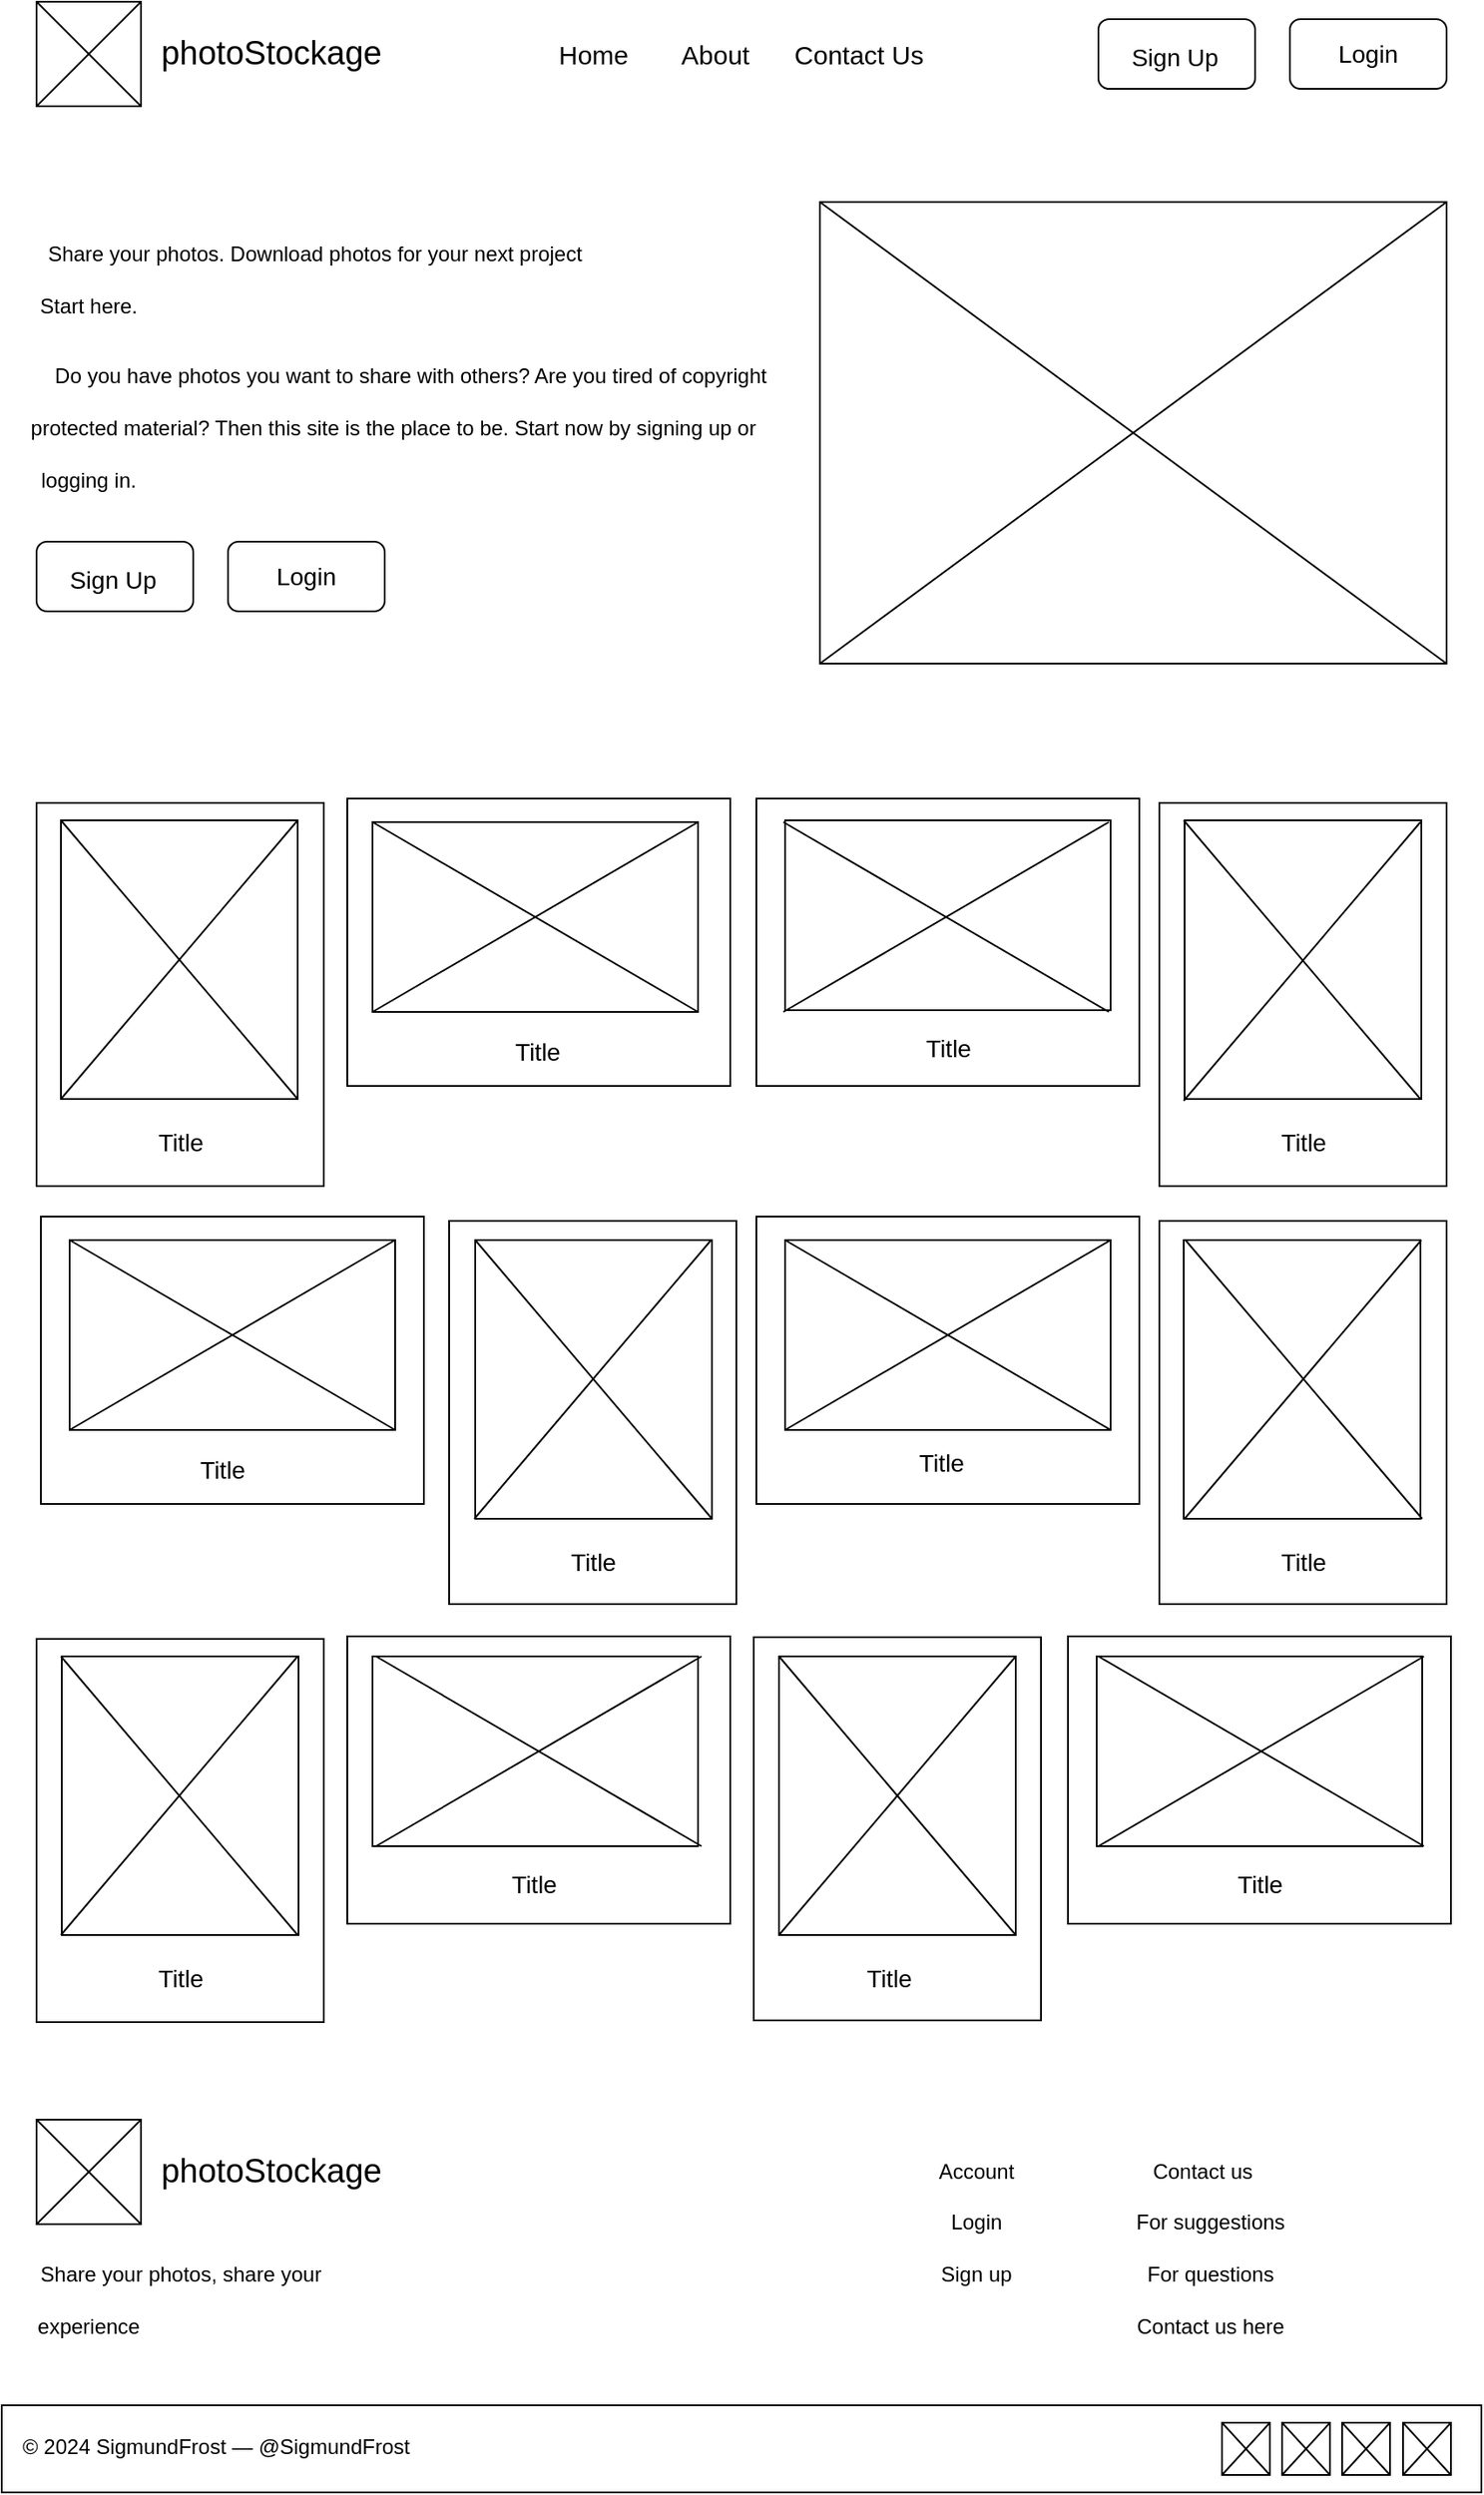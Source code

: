 <mxfile version="24.4.14" type="device" pages="6">
  <diagram name="Home page" id="k4TutjeIwPu_uA6B8cUq">
    <mxGraphModel dx="2074" dy="1114" grid="1" gridSize="10" guides="1" tooltips="1" connect="1" arrows="1" fold="1" page="1" pageScale="1" pageWidth="850" pageHeight="1100" math="0" shadow="0">
      <root>
        <mxCell id="0" />
        <mxCell id="1" parent="0" />
        <mxCell id="GlNdOihXwLXv4A8LhxyN-1" value="" style="rounded=0;whiteSpace=wrap;html=1;" parent="1" vertex="1">
          <mxGeometry x="20" y="10" width="60" height="60" as="geometry" />
        </mxCell>
        <mxCell id="GlNdOihXwLXv4A8LhxyN-2" value="" style="rounded=1;whiteSpace=wrap;html=1;" parent="1" vertex="1">
          <mxGeometry x="630" y="20" width="90" height="40" as="geometry" />
        </mxCell>
        <mxCell id="GlNdOihXwLXv4A8LhxyN-3" value="" style="rounded=1;whiteSpace=wrap;html=1;" parent="1" vertex="1">
          <mxGeometry x="740" y="20" width="90" height="40" as="geometry" />
        </mxCell>
        <mxCell id="GlNdOihXwLXv4A8LhxyN-4" value="" style="endArrow=none;html=1;rounded=0;entryX=0;entryY=0;entryDx=0;entryDy=0;exitX=1;exitY=1;exitDx=0;exitDy=0;" parent="1" source="GlNdOihXwLXv4A8LhxyN-1" target="GlNdOihXwLXv4A8LhxyN-1" edge="1">
          <mxGeometry width="50" height="50" relative="1" as="geometry">
            <mxPoint x="410" y="320" as="sourcePoint" />
            <mxPoint x="460" y="270" as="targetPoint" />
          </mxGeometry>
        </mxCell>
        <mxCell id="GlNdOihXwLXv4A8LhxyN-5" value="" style="endArrow=none;html=1;rounded=0;exitX=0;exitY=1;exitDx=0;exitDy=0;entryX=1;entryY=0;entryDx=0;entryDy=0;" parent="1" source="GlNdOihXwLXv4A8LhxyN-1" target="GlNdOihXwLXv4A8LhxyN-1" edge="1">
          <mxGeometry width="50" height="50" relative="1" as="geometry">
            <mxPoint x="410" y="320" as="sourcePoint" />
            <mxPoint x="460" y="270" as="targetPoint" />
          </mxGeometry>
        </mxCell>
        <mxCell id="GlNdOihXwLXv4A8LhxyN-9" value="&lt;font style=&quot;font-size: 19px;&quot;&gt;photoStockage&lt;/font&gt;" style="text;html=1;align=center;verticalAlign=middle;whiteSpace=wrap;rounded=0;" parent="1" vertex="1">
          <mxGeometry x="80" y="12.5" width="150" height="55" as="geometry" />
        </mxCell>
        <mxCell id="GlNdOihXwLXv4A8LhxyN-11" value="&lt;font style=&quot;font-size: 14px;&quot;&gt;Sign Up&lt;/font&gt;" style="text;html=1;align=center;verticalAlign=middle;whiteSpace=wrap;rounded=0;" parent="1" vertex="1">
          <mxGeometry x="644" y="27" width="60" height="30" as="geometry" />
        </mxCell>
        <mxCell id="GlNdOihXwLXv4A8LhxyN-12" value="&lt;font style=&quot;font-size: 14px;&quot;&gt;Login&lt;/font&gt;" style="text;html=1;align=center;verticalAlign=middle;whiteSpace=wrap;rounded=0;" parent="1" vertex="1">
          <mxGeometry x="755" y="25" width="60" height="30" as="geometry" />
        </mxCell>
        <mxCell id="GlNdOihXwLXv4A8LhxyN-13" value="Home" style="text;html=1;align=center;verticalAlign=middle;whiteSpace=wrap;rounded=0;fontSize=15;" parent="1" vertex="1">
          <mxGeometry x="310" y="25" width="60" height="30" as="geometry" />
        </mxCell>
        <mxCell id="GlNdOihXwLXv4A8LhxyN-14" value="About" style="text;html=1;align=center;verticalAlign=middle;whiteSpace=wrap;rounded=0;fontSize=15;" parent="1" vertex="1">
          <mxGeometry x="380" y="25" width="60" height="30" as="geometry" />
        </mxCell>
        <mxCell id="GlNdOihXwLXv4A8LhxyN-15" value="Contact Us" style="text;html=1;align=center;verticalAlign=middle;whiteSpace=wrap;rounded=0;fontSize=15;" parent="1" vertex="1">
          <mxGeometry x="445" y="25" width="95" height="30" as="geometry" />
        </mxCell>
        <mxCell id="GlNdOihXwLXv4A8LhxyN-16" value="" style="rounded=1;whiteSpace=wrap;html=1;" parent="1" vertex="1">
          <mxGeometry x="20" y="320" width="90" height="40" as="geometry" />
        </mxCell>
        <mxCell id="GlNdOihXwLXv4A8LhxyN-17" value="" style="rounded=1;whiteSpace=wrap;html=1;" parent="1" vertex="1">
          <mxGeometry x="130" y="320" width="90" height="40" as="geometry" />
        </mxCell>
        <mxCell id="GlNdOihXwLXv4A8LhxyN-18" value="&lt;font style=&quot;font-size: 14px;&quot;&gt;Sign Up&lt;/font&gt;" style="text;html=1;align=center;verticalAlign=middle;whiteSpace=wrap;rounded=0;" parent="1" vertex="1">
          <mxGeometry x="34" y="327" width="60" height="30" as="geometry" />
        </mxCell>
        <mxCell id="GlNdOihXwLXv4A8LhxyN-19" value="&lt;font style=&quot;font-size: 14px;&quot;&gt;Login&lt;/font&gt;" style="text;html=1;align=center;verticalAlign=middle;whiteSpace=wrap;rounded=0;" parent="1" vertex="1">
          <mxGeometry x="145" y="325" width="60" height="30" as="geometry" />
        </mxCell>
        <mxCell id="GlNdOihXwLXv4A8LhxyN-20" value="Share your photos. Download photos for your next project" style="text;html=1;align=center;verticalAlign=middle;whiteSpace=wrap;rounded=0;" parent="1" vertex="1">
          <mxGeometry x="20" y="140" width="320" height="30" as="geometry" />
        </mxCell>
        <mxCell id="GlNdOihXwLXv4A8LhxyN-21" value="" style="rounded=0;whiteSpace=wrap;html=1;" parent="1" vertex="1">
          <mxGeometry x="470" y="125" width="360" height="265" as="geometry" />
        </mxCell>
        <mxCell id="GlNdOihXwLXv4A8LhxyN-22" value="Start here." style="text;html=1;align=center;verticalAlign=middle;whiteSpace=wrap;rounded=0;" parent="1" vertex="1">
          <mxGeometry x="20" y="170" width="60" height="30" as="geometry" />
        </mxCell>
        <mxCell id="GlNdOihXwLXv4A8LhxyN-23" value="Do you have photos you want to share with others? Are you tired of copyright" style="text;html=1;align=center;verticalAlign=middle;whiteSpace=wrap;rounded=0;" parent="1" vertex="1">
          <mxGeometry x="10" y="210" width="450" height="30" as="geometry" />
        </mxCell>
        <mxCell id="GlNdOihXwLXv4A8LhxyN-24" value="protected material? Then this site is the place to be. Start now by signing up or" style="text;html=1;align=center;verticalAlign=middle;whiteSpace=wrap;rounded=0;" parent="1" vertex="1">
          <mxGeometry x="10" y="240" width="430" height="30" as="geometry" />
        </mxCell>
        <mxCell id="GlNdOihXwLXv4A8LhxyN-25" value="logging in." style="text;html=1;align=center;verticalAlign=middle;whiteSpace=wrap;rounded=0;" parent="1" vertex="1">
          <mxGeometry x="20" y="270" width="60" height="30" as="geometry" />
        </mxCell>
        <mxCell id="GlNdOihXwLXv4A8LhxyN-26" value="" style="rounded=0;whiteSpace=wrap;html=1;" parent="1" vertex="1">
          <mxGeometry x="20" y="470" width="165" height="220" as="geometry" />
        </mxCell>
        <mxCell id="GlNdOihXwLXv4A8LhxyN-27" value="" style="rounded=0;whiteSpace=wrap;html=1;" parent="1" vertex="1">
          <mxGeometry x="665" y="470" width="165" height="220" as="geometry" />
        </mxCell>
        <mxCell id="GlNdOihXwLXv4A8LhxyN-28" value="" style="rounded=0;whiteSpace=wrap;html=1;rotation=90;" parent="1" vertex="1">
          <mxGeometry x="226" y="440" width="165" height="220" as="geometry" />
        </mxCell>
        <mxCell id="GlNdOihXwLXv4A8LhxyN-29" value="" style="rounded=0;whiteSpace=wrap;html=1;rotation=90;" parent="1" vertex="1">
          <mxGeometry x="461" y="440" width="165" height="220" as="geometry" />
        </mxCell>
        <mxCell id="GlNdOihXwLXv4A8LhxyN-33" value="" style="rounded=0;whiteSpace=wrap;html=1;" parent="1" vertex="1">
          <mxGeometry x="257" y="710" width="165" height="220" as="geometry" />
        </mxCell>
        <mxCell id="GlNdOihXwLXv4A8LhxyN-34" value="" style="rounded=0;whiteSpace=wrap;html=1;" parent="1" vertex="1">
          <mxGeometry x="665" y="710" width="165" height="220" as="geometry" />
        </mxCell>
        <mxCell id="GlNdOihXwLXv4A8LhxyN-35" value="" style="rounded=0;whiteSpace=wrap;html=1;rotation=90;" parent="1" vertex="1">
          <mxGeometry x="50" y="680" width="165" height="220" as="geometry" />
        </mxCell>
        <mxCell id="GlNdOihXwLXv4A8LhxyN-36" value="" style="rounded=0;whiteSpace=wrap;html=1;rotation=90;" parent="1" vertex="1">
          <mxGeometry x="461" y="680" width="165" height="220" as="geometry" />
        </mxCell>
        <mxCell id="GlNdOihXwLXv4A8LhxyN-37" value="" style="rounded=0;whiteSpace=wrap;html=1;" parent="1" vertex="1">
          <mxGeometry x="20" y="950" width="165" height="220" as="geometry" />
        </mxCell>
        <mxCell id="GlNdOihXwLXv4A8LhxyN-38" value="" style="rounded=0;whiteSpace=wrap;html=1;" parent="1" vertex="1">
          <mxGeometry x="432" y="949" width="165" height="220" as="geometry" />
        </mxCell>
        <mxCell id="GlNdOihXwLXv4A8LhxyN-39" value="" style="rounded=0;whiteSpace=wrap;html=1;rotation=90;" parent="1" vertex="1">
          <mxGeometry x="226" y="921" width="165" height="220" as="geometry" />
        </mxCell>
        <mxCell id="GlNdOihXwLXv4A8LhxyN-40" value="" style="rounded=0;whiteSpace=wrap;html=1;rotation=90;" parent="1" vertex="1">
          <mxGeometry x="640" y="921" width="165" height="220" as="geometry" />
        </mxCell>
        <mxCell id="GlNdOihXwLXv4A8LhxyN-41" value="" style="rounded=0;whiteSpace=wrap;html=1;" parent="1" vertex="1">
          <mxGeometry x="34" y="480" width="136" height="160" as="geometry" />
        </mxCell>
        <mxCell id="GlNdOihXwLXv4A8LhxyN-42" value="" style="rounded=0;whiteSpace=wrap;html=1;" parent="1" vertex="1">
          <mxGeometry x="272" y="721" width="136" height="160" as="geometry" />
        </mxCell>
        <mxCell id="GlNdOihXwLXv4A8LhxyN-43" value="" style="rounded=0;whiteSpace=wrap;html=1;" parent="1" vertex="1">
          <mxGeometry x="679.5" y="480" width="136" height="160" as="geometry" />
        </mxCell>
        <mxCell id="GlNdOihXwLXv4A8LhxyN-44" value="" style="rounded=0;whiteSpace=wrap;html=1;" parent="1" vertex="1">
          <mxGeometry x="679" y="721" width="136" height="160" as="geometry" />
        </mxCell>
        <mxCell id="GlNdOihXwLXv4A8LhxyN-45" value="" style="rounded=0;whiteSpace=wrap;html=1;" parent="1" vertex="1">
          <mxGeometry x="34.5" y="960" width="136" height="160" as="geometry" />
        </mxCell>
        <mxCell id="GlNdOihXwLXv4A8LhxyN-46" value="" style="rounded=0;whiteSpace=wrap;html=1;" parent="1" vertex="1">
          <mxGeometry x="446.5" y="960" width="136" height="160" as="geometry" />
        </mxCell>
        <mxCell id="GlNdOihXwLXv4A8LhxyN-47" value="" style="rounded=0;whiteSpace=wrap;html=1;" parent="1" vertex="1">
          <mxGeometry x="213" y="481" width="187" height="109" as="geometry" />
        </mxCell>
        <mxCell id="GlNdOihXwLXv4A8LhxyN-48" value="" style="rounded=0;whiteSpace=wrap;html=1;" parent="1" vertex="1">
          <mxGeometry x="450" y="480" width="187" height="109" as="geometry" />
        </mxCell>
        <mxCell id="GlNdOihXwLXv4A8LhxyN-49" value="" style="rounded=0;whiteSpace=wrap;html=1;" parent="1" vertex="1">
          <mxGeometry x="39" y="721" width="187" height="109" as="geometry" />
        </mxCell>
        <mxCell id="GlNdOihXwLXv4A8LhxyN-50" value="" style="rounded=0;whiteSpace=wrap;html=1;" parent="1" vertex="1">
          <mxGeometry x="213" y="960" width="187" height="109" as="geometry" />
        </mxCell>
        <mxCell id="GlNdOihXwLXv4A8LhxyN-52" value="" style="rounded=0;whiteSpace=wrap;html=1;" parent="1" vertex="1">
          <mxGeometry x="629" y="960" width="187" height="109" as="geometry" />
        </mxCell>
        <mxCell id="GlNdOihXwLXv4A8LhxyN-53" value="Title" style="text;html=1;align=center;verticalAlign=middle;whiteSpace=wrap;rounded=0;fontSize=14;" parent="1" vertex="1">
          <mxGeometry x="72.5" y="650" width="60" height="30" as="geometry" />
        </mxCell>
        <mxCell id="GlNdOihXwLXv4A8LhxyN-54" value="Title" style="text;html=1;align=center;verticalAlign=middle;whiteSpace=wrap;rounded=0;fontSize=14;" parent="1" vertex="1">
          <mxGeometry x="717.5" y="650" width="60" height="30" as="geometry" />
        </mxCell>
        <mxCell id="GlNdOihXwLXv4A8LhxyN-55" value="Title" style="text;html=1;align=center;verticalAlign=middle;whiteSpace=wrap;rounded=0;fontSize=14;" parent="1" vertex="1">
          <mxGeometry x="309.5" y="891" width="60" height="30" as="geometry" />
        </mxCell>
        <mxCell id="GlNdOihXwLXv4A8LhxyN-56" value="Title" style="text;html=1;align=center;verticalAlign=middle;whiteSpace=wrap;rounded=0;fontSize=14;" parent="1" vertex="1">
          <mxGeometry x="717.5" y="891" width="60" height="30" as="geometry" />
        </mxCell>
        <mxCell id="GlNdOihXwLXv4A8LhxyN-57" value="Title" style="text;html=1;align=center;verticalAlign=middle;whiteSpace=wrap;rounded=0;fontSize=14;" parent="1" vertex="1">
          <mxGeometry x="72.5" y="1130" width="60" height="30" as="geometry" />
        </mxCell>
        <mxCell id="GlNdOihXwLXv4A8LhxyN-58" value="Title" style="text;html=1;align=center;verticalAlign=middle;whiteSpace=wrap;rounded=0;fontSize=14;" parent="1" vertex="1">
          <mxGeometry x="480" y="1130" width="60" height="30" as="geometry" />
        </mxCell>
        <mxCell id="GlNdOihXwLXv4A8LhxyN-59" value="Title" style="text;html=1;align=center;verticalAlign=middle;whiteSpace=wrap;rounded=0;fontSize=14;" parent="1" vertex="1">
          <mxGeometry x="278" y="598" width="60" height="30" as="geometry" />
        </mxCell>
        <mxCell id="GlNdOihXwLXv4A8LhxyN-60" value="Title" style="text;html=1;align=center;verticalAlign=middle;whiteSpace=wrap;rounded=0;fontSize=14;" parent="1" vertex="1">
          <mxGeometry x="513.5" y="596" width="60" height="30" as="geometry" />
        </mxCell>
        <mxCell id="GlNdOihXwLXv4A8LhxyN-61" value="Title" style="text;html=1;align=center;verticalAlign=middle;whiteSpace=wrap;rounded=0;fontSize=14;" parent="1" vertex="1">
          <mxGeometry x="510" y="834" width="60" height="30" as="geometry" />
        </mxCell>
        <mxCell id="GlNdOihXwLXv4A8LhxyN-62" value="" style="rounded=0;whiteSpace=wrap;html=1;" parent="1" vertex="1">
          <mxGeometry x="450" y="721" width="187" height="109" as="geometry" />
        </mxCell>
        <mxCell id="GlNdOihXwLXv4A8LhxyN-63" value="Title" style="text;html=1;align=center;verticalAlign=middle;whiteSpace=wrap;rounded=0;fontSize=14;" parent="1" vertex="1">
          <mxGeometry x="97" y="838" width="60" height="30" as="geometry" />
        </mxCell>
        <mxCell id="GlNdOihXwLXv4A8LhxyN-64" value="Title" style="text;html=1;align=center;verticalAlign=middle;whiteSpace=wrap;rounded=0;fontSize=14;" parent="1" vertex="1">
          <mxGeometry x="276" y="1076" width="60" height="30" as="geometry" />
        </mxCell>
        <mxCell id="GlNdOihXwLXv4A8LhxyN-65" value="Title" style="text;html=1;align=center;verticalAlign=middle;whiteSpace=wrap;rounded=0;fontSize=14;" parent="1" vertex="1">
          <mxGeometry x="692.5" y="1076" width="60" height="30" as="geometry" />
        </mxCell>
        <mxCell id="GlNdOihXwLXv4A8LhxyN-66" value="" style="endArrow=none;html=1;rounded=0;exitX=0;exitY=0;exitDx=0;exitDy=0;entryX=1;entryY=1;entryDx=0;entryDy=0;" parent="1" source="GlNdOihXwLXv4A8LhxyN-41" target="GlNdOihXwLXv4A8LhxyN-41" edge="1">
          <mxGeometry width="50" height="50" relative="1" as="geometry">
            <mxPoint x="410" y="850" as="sourcePoint" />
            <mxPoint x="460" y="800" as="targetPoint" />
          </mxGeometry>
        </mxCell>
        <mxCell id="GlNdOihXwLXv4A8LhxyN-67" value="" style="endArrow=none;html=1;rounded=0;exitX=0;exitY=0;exitDx=0;exitDy=0;entryX=1;entryY=1;entryDx=0;entryDy=0;" parent="1" edge="1">
          <mxGeometry width="50" height="50" relative="1" as="geometry">
            <mxPoint x="679" y="480" as="sourcePoint" />
            <mxPoint x="815" y="640" as="targetPoint" />
          </mxGeometry>
        </mxCell>
        <mxCell id="GlNdOihXwLXv4A8LhxyN-68" value="" style="endArrow=none;html=1;rounded=0;exitX=0;exitY=0;exitDx=0;exitDy=0;entryX=1;entryY=1;entryDx=0;entryDy=0;" parent="1" edge="1">
          <mxGeometry width="50" height="50" relative="1" as="geometry">
            <mxPoint x="272" y="721" as="sourcePoint" />
            <mxPoint x="408" y="881" as="targetPoint" />
          </mxGeometry>
        </mxCell>
        <mxCell id="GlNdOihXwLXv4A8LhxyN-69" value="" style="endArrow=none;html=1;rounded=0;exitX=0;exitY=0;exitDx=0;exitDy=0;entryX=1;entryY=1;entryDx=0;entryDy=0;" parent="1" edge="1">
          <mxGeometry width="50" height="50" relative="1" as="geometry">
            <mxPoint x="680" y="721" as="sourcePoint" />
            <mxPoint x="816" y="881" as="targetPoint" />
          </mxGeometry>
        </mxCell>
        <mxCell id="GlNdOihXwLXv4A8LhxyN-70" value="" style="endArrow=none;html=1;rounded=0;exitX=0;exitY=0;exitDx=0;exitDy=0;entryX=1;entryY=1;entryDx=0;entryDy=0;" parent="1" edge="1">
          <mxGeometry width="50" height="50" relative="1" as="geometry">
            <mxPoint x="34" y="960" as="sourcePoint" />
            <mxPoint x="170" y="1120" as="targetPoint" />
          </mxGeometry>
        </mxCell>
        <mxCell id="GlNdOihXwLXv4A8LhxyN-71" value="" style="endArrow=none;html=1;rounded=0;exitX=0;exitY=0;exitDx=0;exitDy=0;entryX=1;entryY=1;entryDx=0;entryDy=0;" parent="1" edge="1">
          <mxGeometry width="50" height="50" relative="1" as="geometry">
            <mxPoint x="446.5" y="960" as="sourcePoint" />
            <mxPoint x="582.5" y="1120" as="targetPoint" />
          </mxGeometry>
        </mxCell>
        <mxCell id="GlNdOihXwLXv4A8LhxyN-72" value="" style="endArrow=none;html=1;rounded=0;entryX=1;entryY=0;entryDx=0;entryDy=0;exitX=0;exitY=1;exitDx=0;exitDy=0;" parent="1" source="GlNdOihXwLXv4A8LhxyN-41" target="GlNdOihXwLXv4A8LhxyN-41" edge="1">
          <mxGeometry width="50" height="50" relative="1" as="geometry">
            <mxPoint x="410" y="850" as="sourcePoint" />
            <mxPoint x="460" y="800" as="targetPoint" />
          </mxGeometry>
        </mxCell>
        <mxCell id="GlNdOihXwLXv4A8LhxyN-73" value="" style="endArrow=none;html=1;rounded=0;entryX=1;entryY=0;entryDx=0;entryDy=0;exitX=0;exitY=1;exitDx=0;exitDy=0;" parent="1" edge="1">
          <mxGeometry width="50" height="50" relative="1" as="geometry">
            <mxPoint x="679" y="641" as="sourcePoint" />
            <mxPoint x="815" y="481" as="targetPoint" />
          </mxGeometry>
        </mxCell>
        <mxCell id="GlNdOihXwLXv4A8LhxyN-74" value="" style="endArrow=none;html=1;rounded=0;entryX=1;entryY=0;entryDx=0;entryDy=0;exitX=0;exitY=1;exitDx=0;exitDy=0;" parent="1" edge="1">
          <mxGeometry width="50" height="50" relative="1" as="geometry">
            <mxPoint x="271.5" y="881" as="sourcePoint" />
            <mxPoint x="407.5" y="721" as="targetPoint" />
          </mxGeometry>
        </mxCell>
        <mxCell id="GlNdOihXwLXv4A8LhxyN-75" value="" style="endArrow=none;html=1;rounded=0;entryX=1;entryY=0;entryDx=0;entryDy=0;exitX=0;exitY=1;exitDx=0;exitDy=0;" parent="1" edge="1">
          <mxGeometry width="50" height="50" relative="1" as="geometry">
            <mxPoint x="679.5" y="881" as="sourcePoint" />
            <mxPoint x="815.5" y="721" as="targetPoint" />
          </mxGeometry>
        </mxCell>
        <mxCell id="GlNdOihXwLXv4A8LhxyN-76" value="" style="endArrow=none;html=1;rounded=0;entryX=1;entryY=0;entryDx=0;entryDy=0;exitX=0;exitY=1;exitDx=0;exitDy=0;" parent="1" edge="1">
          <mxGeometry width="50" height="50" relative="1" as="geometry">
            <mxPoint x="34" y="1120" as="sourcePoint" />
            <mxPoint x="170" y="960" as="targetPoint" />
          </mxGeometry>
        </mxCell>
        <mxCell id="GlNdOihXwLXv4A8LhxyN-77" value="" style="endArrow=none;html=1;rounded=0;entryX=1;entryY=0;entryDx=0;entryDy=0;exitX=0;exitY=1;exitDx=0;exitDy=0;" parent="1" edge="1">
          <mxGeometry width="50" height="50" relative="1" as="geometry">
            <mxPoint x="446.5" y="1120" as="sourcePoint" />
            <mxPoint x="582.5" y="960" as="targetPoint" />
          </mxGeometry>
        </mxCell>
        <mxCell id="GlNdOihXwLXv4A8LhxyN-78" value="" style="endArrow=none;html=1;rounded=0;entryX=0;entryY=0;entryDx=0;entryDy=0;exitX=1;exitY=1;exitDx=0;exitDy=0;" parent="1" source="GlNdOihXwLXv4A8LhxyN-47" target="GlNdOihXwLXv4A8LhxyN-47" edge="1">
          <mxGeometry width="50" height="50" relative="1" as="geometry">
            <mxPoint x="410" y="850" as="sourcePoint" />
            <mxPoint x="460" y="800" as="targetPoint" />
          </mxGeometry>
        </mxCell>
        <mxCell id="GlNdOihXwLXv4A8LhxyN-79" value="" style="endArrow=none;html=1;rounded=0;entryX=0;entryY=1;entryDx=0;entryDy=0;exitX=1;exitY=0;exitDx=0;exitDy=0;" parent="1" source="GlNdOihXwLXv4A8LhxyN-47" target="GlNdOihXwLXv4A8LhxyN-47" edge="1">
          <mxGeometry width="50" height="50" relative="1" as="geometry">
            <mxPoint x="410" y="850" as="sourcePoint" />
            <mxPoint x="460" y="800" as="targetPoint" />
          </mxGeometry>
        </mxCell>
        <mxCell id="GlNdOihXwLXv4A8LhxyN-80" value="" style="endArrow=none;html=1;rounded=0;entryX=0;entryY=0;entryDx=0;entryDy=0;exitX=1;exitY=1;exitDx=0;exitDy=0;" parent="1" edge="1">
          <mxGeometry width="50" height="50" relative="1" as="geometry">
            <mxPoint x="636" y="590" as="sourcePoint" />
            <mxPoint x="449" y="481" as="targetPoint" />
          </mxGeometry>
        </mxCell>
        <mxCell id="GlNdOihXwLXv4A8LhxyN-81" value="" style="endArrow=none;html=1;rounded=0;entryX=0;entryY=1;entryDx=0;entryDy=0;exitX=1;exitY=0;exitDx=0;exitDy=0;" parent="1" edge="1">
          <mxGeometry width="50" height="50" relative="1" as="geometry">
            <mxPoint x="636" y="481" as="sourcePoint" />
            <mxPoint x="449" y="590" as="targetPoint" />
          </mxGeometry>
        </mxCell>
        <mxCell id="GlNdOihXwLXv4A8LhxyN-82" value="" style="endArrow=none;html=1;rounded=0;entryX=0;entryY=0;entryDx=0;entryDy=0;exitX=1;exitY=1;exitDx=0;exitDy=0;" parent="1" edge="1">
          <mxGeometry width="50" height="50" relative="1" as="geometry">
            <mxPoint x="226" y="830" as="sourcePoint" />
            <mxPoint x="39" y="721" as="targetPoint" />
          </mxGeometry>
        </mxCell>
        <mxCell id="GlNdOihXwLXv4A8LhxyN-83" value="" style="endArrow=none;html=1;rounded=0;entryX=0;entryY=1;entryDx=0;entryDy=0;exitX=1;exitY=0;exitDx=0;exitDy=0;" parent="1" edge="1">
          <mxGeometry width="50" height="50" relative="1" as="geometry">
            <mxPoint x="226" y="721" as="sourcePoint" />
            <mxPoint x="39" y="830" as="targetPoint" />
          </mxGeometry>
        </mxCell>
        <mxCell id="GlNdOihXwLXv4A8LhxyN-84" value="" style="endArrow=none;html=1;rounded=0;entryX=0;entryY=0;entryDx=0;entryDy=0;exitX=1;exitY=1;exitDx=0;exitDy=0;" parent="1" edge="1">
          <mxGeometry width="50" height="50" relative="1" as="geometry">
            <mxPoint x="637" y="830" as="sourcePoint" />
            <mxPoint x="450" y="721" as="targetPoint" />
          </mxGeometry>
        </mxCell>
        <mxCell id="GlNdOihXwLXv4A8LhxyN-85" value="" style="endArrow=none;html=1;rounded=0;entryX=0;entryY=1;entryDx=0;entryDy=0;exitX=1;exitY=0;exitDx=0;exitDy=0;" parent="1" edge="1">
          <mxGeometry width="50" height="50" relative="1" as="geometry">
            <mxPoint x="637" y="721" as="sourcePoint" />
            <mxPoint x="450" y="830" as="targetPoint" />
          </mxGeometry>
        </mxCell>
        <mxCell id="GlNdOihXwLXv4A8LhxyN-86" value="" style="endArrow=none;html=1;rounded=0;entryX=0;entryY=0;entryDx=0;entryDy=0;exitX=1;exitY=1;exitDx=0;exitDy=0;" parent="1" edge="1">
          <mxGeometry width="50" height="50" relative="1" as="geometry">
            <mxPoint x="402" y="1069" as="sourcePoint" />
            <mxPoint x="215" y="960" as="targetPoint" />
          </mxGeometry>
        </mxCell>
        <mxCell id="GlNdOihXwLXv4A8LhxyN-87" value="" style="endArrow=none;html=1;rounded=0;entryX=0;entryY=1;entryDx=0;entryDy=0;exitX=1;exitY=0;exitDx=0;exitDy=0;" parent="1" edge="1">
          <mxGeometry width="50" height="50" relative="1" as="geometry">
            <mxPoint x="402" y="960" as="sourcePoint" />
            <mxPoint x="215" y="1069" as="targetPoint" />
          </mxGeometry>
        </mxCell>
        <mxCell id="GlNdOihXwLXv4A8LhxyN-88" value="" style="endArrow=none;html=1;rounded=0;entryX=0;entryY=0;entryDx=0;entryDy=0;exitX=1;exitY=1;exitDx=0;exitDy=0;" parent="1" edge="1">
          <mxGeometry width="50" height="50" relative="1" as="geometry">
            <mxPoint x="817" y="1069" as="sourcePoint" />
            <mxPoint x="630" y="960" as="targetPoint" />
          </mxGeometry>
        </mxCell>
        <mxCell id="GlNdOihXwLXv4A8LhxyN-89" value="" style="endArrow=none;html=1;rounded=0;entryX=0;entryY=1;entryDx=0;entryDy=0;exitX=1;exitY=0;exitDx=0;exitDy=0;" parent="1" edge="1">
          <mxGeometry width="50" height="50" relative="1" as="geometry">
            <mxPoint x="817" y="960" as="sourcePoint" />
            <mxPoint x="630" y="1069" as="targetPoint" />
          </mxGeometry>
        </mxCell>
        <mxCell id="GlNdOihXwLXv4A8LhxyN-90" value="" style="endArrow=none;html=1;rounded=0;entryX=1;entryY=0;entryDx=0;entryDy=0;exitX=0;exitY=1;exitDx=0;exitDy=0;" parent="1" source="GlNdOihXwLXv4A8LhxyN-21" target="GlNdOihXwLXv4A8LhxyN-21" edge="1">
          <mxGeometry width="50" height="50" relative="1" as="geometry">
            <mxPoint x="410" y="500" as="sourcePoint" />
            <mxPoint x="460" y="450" as="targetPoint" />
          </mxGeometry>
        </mxCell>
        <mxCell id="GlNdOihXwLXv4A8LhxyN-91" value="" style="endArrow=none;html=1;rounded=0;entryX=0;entryY=0;entryDx=0;entryDy=0;exitX=1;exitY=1;exitDx=0;exitDy=0;" parent="1" source="GlNdOihXwLXv4A8LhxyN-21" target="GlNdOihXwLXv4A8LhxyN-21" edge="1">
          <mxGeometry width="50" height="50" relative="1" as="geometry">
            <mxPoint x="410" y="500" as="sourcePoint" />
            <mxPoint x="460" y="450" as="targetPoint" />
          </mxGeometry>
        </mxCell>
        <mxCell id="7UCIW8XKO6W-QpdeoQpc-1" value="" style="rounded=0;whiteSpace=wrap;html=1;" parent="1" vertex="1">
          <mxGeometry x="20" y="1226" width="60" height="60" as="geometry" />
        </mxCell>
        <mxCell id="7UCIW8XKO6W-QpdeoQpc-2" value="" style="endArrow=none;html=1;rounded=0;entryX=0;entryY=0;entryDx=0;entryDy=0;exitX=1;exitY=1;exitDx=0;exitDy=0;" parent="1" source="7UCIW8XKO6W-QpdeoQpc-1" target="7UCIW8XKO6W-QpdeoQpc-1" edge="1">
          <mxGeometry width="50" height="50" relative="1" as="geometry">
            <mxPoint x="410" y="1536" as="sourcePoint" />
            <mxPoint x="460" y="1486" as="targetPoint" />
          </mxGeometry>
        </mxCell>
        <mxCell id="7UCIW8XKO6W-QpdeoQpc-3" value="" style="endArrow=none;html=1;rounded=0;exitX=0;exitY=1;exitDx=0;exitDy=0;entryX=1;entryY=0;entryDx=0;entryDy=0;" parent="1" source="7UCIW8XKO6W-QpdeoQpc-1" target="7UCIW8XKO6W-QpdeoQpc-1" edge="1">
          <mxGeometry width="50" height="50" relative="1" as="geometry">
            <mxPoint x="410" y="1536" as="sourcePoint" />
            <mxPoint x="460" y="1486" as="targetPoint" />
          </mxGeometry>
        </mxCell>
        <mxCell id="7UCIW8XKO6W-QpdeoQpc-4" value="&lt;font style=&quot;font-size: 19px;&quot;&gt;photoStockage&lt;/font&gt;" style="text;html=1;align=center;verticalAlign=middle;whiteSpace=wrap;rounded=0;" parent="1" vertex="1">
          <mxGeometry x="80" y="1228.5" width="150" height="55" as="geometry" />
        </mxCell>
        <mxCell id="7UCIW8XKO6W-QpdeoQpc-5" value="Share your photos, share your" style="text;html=1;align=center;verticalAlign=middle;whiteSpace=wrap;rounded=0;" parent="1" vertex="1">
          <mxGeometry x="12.5" y="1300" width="180" height="30" as="geometry" />
        </mxCell>
        <mxCell id="7UCIW8XKO6W-QpdeoQpc-6" value="experience" style="text;html=1;align=center;verticalAlign=middle;whiteSpace=wrap;rounded=0;" parent="1" vertex="1">
          <mxGeometry x="20" y="1330" width="60" height="30" as="geometry" />
        </mxCell>
        <mxCell id="7UCIW8XKO6W-QpdeoQpc-7" value="Account" style="text;html=1;align=center;verticalAlign=middle;whiteSpace=wrap;rounded=0;" parent="1" vertex="1">
          <mxGeometry x="530" y="1241" width="60" height="30" as="geometry" />
        </mxCell>
        <mxCell id="7UCIW8XKO6W-QpdeoQpc-8" value="Contact us" style="text;html=1;align=center;verticalAlign=middle;whiteSpace=wrap;rounded=0;" parent="1" vertex="1">
          <mxGeometry x="660" y="1241" width="60" height="30" as="geometry" />
        </mxCell>
        <mxCell id="7UCIW8XKO6W-QpdeoQpc-9" value="Login" style="text;html=1;align=center;verticalAlign=middle;whiteSpace=wrap;rounded=0;" parent="1" vertex="1">
          <mxGeometry x="530" y="1270" width="60" height="30" as="geometry" />
        </mxCell>
        <mxCell id="7UCIW8XKO6W-QpdeoQpc-10" value="Sign up" style="text;html=1;align=center;verticalAlign=middle;whiteSpace=wrap;rounded=0;" parent="1" vertex="1">
          <mxGeometry x="530" y="1300" width="60" height="30" as="geometry" />
        </mxCell>
        <mxCell id="7UCIW8XKO6W-QpdeoQpc-11" value="For suggestions" style="text;html=1;align=center;verticalAlign=middle;whiteSpace=wrap;rounded=0;" parent="1" vertex="1">
          <mxGeometry x="647.5" y="1270" width="92.5" height="30" as="geometry" />
        </mxCell>
        <mxCell id="7UCIW8XKO6W-QpdeoQpc-12" value="For questions" style="text;html=1;align=center;verticalAlign=middle;whiteSpace=wrap;rounded=0;" parent="1" vertex="1">
          <mxGeometry x="647.5" y="1300" width="92.5" height="30" as="geometry" />
        </mxCell>
        <mxCell id="7UCIW8XKO6W-QpdeoQpc-13" value="Contact us here" style="text;html=1;align=center;verticalAlign=middle;whiteSpace=wrap;rounded=0;" parent="1" vertex="1">
          <mxGeometry x="647.5" y="1330" width="92.5" height="30" as="geometry" />
        </mxCell>
        <mxCell id="7UCIW8XKO6W-QpdeoQpc-15" value="" style="rounded=0;whiteSpace=wrap;html=1;" parent="1" vertex="1">
          <mxGeometry y="1390" width="850" height="50" as="geometry" />
        </mxCell>
        <mxCell id="7UCIW8XKO6W-QpdeoQpc-19" value="© 2024 SigmundFrost — @SigmundFrost" style="text;whiteSpace=wrap;" parent="1" vertex="1">
          <mxGeometry x="10" y="1400" width="240" height="30" as="geometry" />
        </mxCell>
        <mxCell id="7UCIW8XKO6W-QpdeoQpc-21" value="" style="rounded=0;whiteSpace=wrap;html=1;" parent="1" vertex="1">
          <mxGeometry x="701" y="1400" width="27.5" height="30" as="geometry" />
        </mxCell>
        <mxCell id="7UCIW8XKO6W-QpdeoQpc-22" value="" style="endArrow=none;html=1;rounded=0;entryX=1;entryY=0;entryDx=0;entryDy=0;exitX=0;exitY=1;exitDx=0;exitDy=0;" parent="1" source="7UCIW8XKO6W-QpdeoQpc-21" target="7UCIW8XKO6W-QpdeoQpc-21" edge="1">
          <mxGeometry width="50" height="50" relative="1" as="geometry">
            <mxPoint x="521" y="1400" as="sourcePoint" />
            <mxPoint x="571" y="1350" as="targetPoint" />
          </mxGeometry>
        </mxCell>
        <mxCell id="7UCIW8XKO6W-QpdeoQpc-23" value="" style="endArrow=none;html=1;rounded=0;exitX=0;exitY=0;exitDx=0;exitDy=0;entryX=1;entryY=1;entryDx=0;entryDy=0;" parent="1" source="7UCIW8XKO6W-QpdeoQpc-21" target="7UCIW8XKO6W-QpdeoQpc-21" edge="1">
          <mxGeometry width="50" height="50" relative="1" as="geometry">
            <mxPoint x="521" y="1400" as="sourcePoint" />
            <mxPoint x="571" y="1350" as="targetPoint" />
          </mxGeometry>
        </mxCell>
        <mxCell id="7UCIW8XKO6W-QpdeoQpc-31" value="" style="rounded=0;whiteSpace=wrap;html=1;" parent="1" vertex="1">
          <mxGeometry x="735.5" y="1400" width="27.5" height="30" as="geometry" />
        </mxCell>
        <mxCell id="7UCIW8XKO6W-QpdeoQpc-32" value="" style="endArrow=none;html=1;rounded=0;entryX=1;entryY=0;entryDx=0;entryDy=0;exitX=0;exitY=1;exitDx=0;exitDy=0;" parent="1" source="7UCIW8XKO6W-QpdeoQpc-31" target="7UCIW8XKO6W-QpdeoQpc-31" edge="1">
          <mxGeometry width="50" height="50" relative="1" as="geometry">
            <mxPoint x="547.5" y="1400" as="sourcePoint" />
            <mxPoint x="597.5" y="1350" as="targetPoint" />
          </mxGeometry>
        </mxCell>
        <mxCell id="7UCIW8XKO6W-QpdeoQpc-33" value="" style="endArrow=none;html=1;rounded=0;exitX=0;exitY=0;exitDx=0;exitDy=0;entryX=1;entryY=1;entryDx=0;entryDy=0;" parent="1" source="7UCIW8XKO6W-QpdeoQpc-31" target="7UCIW8XKO6W-QpdeoQpc-31" edge="1">
          <mxGeometry width="50" height="50" relative="1" as="geometry">
            <mxPoint x="547.5" y="1400" as="sourcePoint" />
            <mxPoint x="597.5" y="1350" as="targetPoint" />
          </mxGeometry>
        </mxCell>
        <mxCell id="7UCIW8XKO6W-QpdeoQpc-38" value="" style="rounded=0;whiteSpace=wrap;html=1;" parent="1" vertex="1">
          <mxGeometry x="770" y="1400" width="27.5" height="30" as="geometry" />
        </mxCell>
        <mxCell id="7UCIW8XKO6W-QpdeoQpc-39" value="" style="endArrow=none;html=1;rounded=0;entryX=1;entryY=0;entryDx=0;entryDy=0;exitX=0;exitY=1;exitDx=0;exitDy=0;" parent="1" source="7UCIW8XKO6W-QpdeoQpc-38" target="7UCIW8XKO6W-QpdeoQpc-38" edge="1">
          <mxGeometry width="50" height="50" relative="1" as="geometry">
            <mxPoint x="590" y="1400" as="sourcePoint" />
            <mxPoint x="640" y="1350" as="targetPoint" />
          </mxGeometry>
        </mxCell>
        <mxCell id="7UCIW8XKO6W-QpdeoQpc-40" value="" style="endArrow=none;html=1;rounded=0;exitX=0;exitY=0;exitDx=0;exitDy=0;entryX=1;entryY=1;entryDx=0;entryDy=0;" parent="1" source="7UCIW8XKO6W-QpdeoQpc-38" target="7UCIW8XKO6W-QpdeoQpc-38" edge="1">
          <mxGeometry width="50" height="50" relative="1" as="geometry">
            <mxPoint x="590" y="1400" as="sourcePoint" />
            <mxPoint x="640" y="1350" as="targetPoint" />
          </mxGeometry>
        </mxCell>
        <mxCell id="7UCIW8XKO6W-QpdeoQpc-41" value="" style="rounded=0;whiteSpace=wrap;html=1;" parent="1" vertex="1">
          <mxGeometry x="805" y="1400" width="27.5" height="30" as="geometry" />
        </mxCell>
        <mxCell id="7UCIW8XKO6W-QpdeoQpc-42" value="" style="endArrow=none;html=1;rounded=0;entryX=1;entryY=0;entryDx=0;entryDy=0;exitX=0;exitY=1;exitDx=0;exitDy=0;" parent="1" source="7UCIW8XKO6W-QpdeoQpc-41" target="7UCIW8XKO6W-QpdeoQpc-41" edge="1">
          <mxGeometry width="50" height="50" relative="1" as="geometry">
            <mxPoint x="625" y="1400" as="sourcePoint" />
            <mxPoint x="675" y="1350" as="targetPoint" />
          </mxGeometry>
        </mxCell>
        <mxCell id="7UCIW8XKO6W-QpdeoQpc-43" value="" style="endArrow=none;html=1;rounded=0;exitX=0;exitY=0;exitDx=0;exitDy=0;entryX=1;entryY=1;entryDx=0;entryDy=0;" parent="1" source="7UCIW8XKO6W-QpdeoQpc-41" target="7UCIW8XKO6W-QpdeoQpc-41" edge="1">
          <mxGeometry width="50" height="50" relative="1" as="geometry">
            <mxPoint x="625" y="1400" as="sourcePoint" />
            <mxPoint x="675" y="1350" as="targetPoint" />
          </mxGeometry>
        </mxCell>
      </root>
    </mxGraphModel>
  </diagram>
  <diagram id="xI7vHHFDwcQPQYL7u2Xh" name="Single-photo">
    <mxGraphModel dx="2074" dy="1114" grid="1" gridSize="10" guides="1" tooltips="1" connect="1" arrows="1" fold="1" page="1" pageScale="1" pageWidth="850" pageHeight="1100" math="0" shadow="0">
      <root>
        <mxCell id="0" />
        <mxCell id="1" parent="0" />
        <mxCell id="qz1ufH8a8YbUMf8L_58g-1" value="" style="rounded=0;whiteSpace=wrap;html=1;" parent="1" vertex="1">
          <mxGeometry x="20" y="10" width="60" height="60" as="geometry" />
        </mxCell>
        <mxCell id="qz1ufH8a8YbUMf8L_58g-2" value="" style="rounded=1;whiteSpace=wrap;html=1;" parent="1" vertex="1">
          <mxGeometry x="630" y="20" width="90" height="40" as="geometry" />
        </mxCell>
        <mxCell id="qz1ufH8a8YbUMf8L_58g-3" value="" style="rounded=1;whiteSpace=wrap;html=1;" parent="1" vertex="1">
          <mxGeometry x="740" y="20" width="90" height="40" as="geometry" />
        </mxCell>
        <mxCell id="qz1ufH8a8YbUMf8L_58g-4" value="" style="endArrow=none;html=1;rounded=0;entryX=0;entryY=0;entryDx=0;entryDy=0;exitX=1;exitY=1;exitDx=0;exitDy=0;" parent="1" source="qz1ufH8a8YbUMf8L_58g-1" target="qz1ufH8a8YbUMf8L_58g-1" edge="1">
          <mxGeometry width="50" height="50" relative="1" as="geometry">
            <mxPoint x="410" y="320" as="sourcePoint" />
            <mxPoint x="460" y="270" as="targetPoint" />
          </mxGeometry>
        </mxCell>
        <mxCell id="qz1ufH8a8YbUMf8L_58g-5" value="" style="endArrow=none;html=1;rounded=0;exitX=0;exitY=1;exitDx=0;exitDy=0;entryX=1;entryY=0;entryDx=0;entryDy=0;" parent="1" source="qz1ufH8a8YbUMf8L_58g-1" target="qz1ufH8a8YbUMf8L_58g-1" edge="1">
          <mxGeometry width="50" height="50" relative="1" as="geometry">
            <mxPoint x="410" y="320" as="sourcePoint" />
            <mxPoint x="460" y="270" as="targetPoint" />
          </mxGeometry>
        </mxCell>
        <mxCell id="qz1ufH8a8YbUMf8L_58g-6" value="&lt;font style=&quot;font-size: 19px;&quot;&gt;photoStockage&lt;/font&gt;" style="text;html=1;align=center;verticalAlign=middle;whiteSpace=wrap;rounded=0;" parent="1" vertex="1">
          <mxGeometry x="80" y="12.5" width="150" height="55" as="geometry" />
        </mxCell>
        <mxCell id="qz1ufH8a8YbUMf8L_58g-7" value="&lt;font style=&quot;font-size: 14px;&quot;&gt;Sign Up&lt;/font&gt;" style="text;html=1;align=center;verticalAlign=middle;whiteSpace=wrap;rounded=0;" parent="1" vertex="1">
          <mxGeometry x="644" y="27" width="60" height="30" as="geometry" />
        </mxCell>
        <mxCell id="qz1ufH8a8YbUMf8L_58g-8" value="&lt;font style=&quot;font-size: 14px;&quot;&gt;Login&lt;/font&gt;" style="text;html=1;align=center;verticalAlign=middle;whiteSpace=wrap;rounded=0;" parent="1" vertex="1">
          <mxGeometry x="755" y="25" width="60" height="30" as="geometry" />
        </mxCell>
        <mxCell id="qz1ufH8a8YbUMf8L_58g-9" value="Home" style="text;html=1;align=center;verticalAlign=middle;whiteSpace=wrap;rounded=0;fontSize=15;" parent="1" vertex="1">
          <mxGeometry x="310" y="25" width="60" height="30" as="geometry" />
        </mxCell>
        <mxCell id="qz1ufH8a8YbUMf8L_58g-10" value="About" style="text;html=1;align=center;verticalAlign=middle;whiteSpace=wrap;rounded=0;fontSize=15;" parent="1" vertex="1">
          <mxGeometry x="380" y="25" width="60" height="30" as="geometry" />
        </mxCell>
        <mxCell id="qz1ufH8a8YbUMf8L_58g-11" value="Contact Us" style="text;html=1;align=center;verticalAlign=middle;whiteSpace=wrap;rounded=0;fontSize=15;" parent="1" vertex="1">
          <mxGeometry x="445" y="25" width="95" height="30" as="geometry" />
        </mxCell>
        <mxCell id="qz1ufH8a8YbUMf8L_58g-33" value="" style="rounded=0;whiteSpace=wrap;html=1;rotation=90;" parent="1" vertex="1">
          <mxGeometry x="170" y="40" width="510" height="680" as="geometry" />
        </mxCell>
        <mxCell id="qz1ufH8a8YbUMf8L_58g-44" value="" style="rounded=0;whiteSpace=wrap;html=1;" parent="1" vertex="1">
          <mxGeometry x="100" y="140" width="650" height="420" as="geometry" />
        </mxCell>
        <mxCell id="qz1ufH8a8YbUMf8L_58g-84" value="" style="rounded=0;whiteSpace=wrap;html=1;" parent="1" vertex="1">
          <mxGeometry x="20" y="760" width="60" height="60" as="geometry" />
        </mxCell>
        <mxCell id="qz1ufH8a8YbUMf8L_58g-85" value="" style="endArrow=none;html=1;rounded=0;entryX=0;entryY=0;entryDx=0;entryDy=0;exitX=1;exitY=1;exitDx=0;exitDy=0;" parent="1" source="qz1ufH8a8YbUMf8L_58g-84" target="qz1ufH8a8YbUMf8L_58g-84" edge="1">
          <mxGeometry width="50" height="50" relative="1" as="geometry">
            <mxPoint x="410" y="1070" as="sourcePoint" />
            <mxPoint x="460" y="1020" as="targetPoint" />
          </mxGeometry>
        </mxCell>
        <mxCell id="qz1ufH8a8YbUMf8L_58g-86" value="" style="endArrow=none;html=1;rounded=0;exitX=0;exitY=1;exitDx=0;exitDy=0;entryX=1;entryY=0;entryDx=0;entryDy=0;" parent="1" source="qz1ufH8a8YbUMf8L_58g-84" target="qz1ufH8a8YbUMf8L_58g-84" edge="1">
          <mxGeometry width="50" height="50" relative="1" as="geometry">
            <mxPoint x="410" y="1070" as="sourcePoint" />
            <mxPoint x="460" y="1020" as="targetPoint" />
          </mxGeometry>
        </mxCell>
        <mxCell id="qz1ufH8a8YbUMf8L_58g-87" value="&lt;font style=&quot;font-size: 19px;&quot;&gt;photoStockage&lt;/font&gt;" style="text;html=1;align=center;verticalAlign=middle;whiteSpace=wrap;rounded=0;" parent="1" vertex="1">
          <mxGeometry x="80" y="762.5" width="150" height="55" as="geometry" />
        </mxCell>
        <mxCell id="qz1ufH8a8YbUMf8L_58g-88" value="Share your photos, share your" style="text;html=1;align=center;verticalAlign=middle;whiteSpace=wrap;rounded=0;" parent="1" vertex="1">
          <mxGeometry x="12.5" y="834" width="180" height="30" as="geometry" />
        </mxCell>
        <mxCell id="qz1ufH8a8YbUMf8L_58g-89" value="experience" style="text;html=1;align=center;verticalAlign=middle;whiteSpace=wrap;rounded=0;" parent="1" vertex="1">
          <mxGeometry x="20" y="864" width="60" height="30" as="geometry" />
        </mxCell>
        <mxCell id="qz1ufH8a8YbUMf8L_58g-90" value="Account" style="text;html=1;align=center;verticalAlign=middle;whiteSpace=wrap;rounded=0;" parent="1" vertex="1">
          <mxGeometry x="530" y="775" width="60" height="30" as="geometry" />
        </mxCell>
        <mxCell id="qz1ufH8a8YbUMf8L_58g-91" value="Contact us" style="text;html=1;align=center;verticalAlign=middle;whiteSpace=wrap;rounded=0;" parent="1" vertex="1">
          <mxGeometry x="660" y="775" width="60" height="30" as="geometry" />
        </mxCell>
        <mxCell id="qz1ufH8a8YbUMf8L_58g-92" value="Login" style="text;html=1;align=center;verticalAlign=middle;whiteSpace=wrap;rounded=0;" parent="1" vertex="1">
          <mxGeometry x="530" y="804" width="60" height="30" as="geometry" />
        </mxCell>
        <mxCell id="qz1ufH8a8YbUMf8L_58g-93" value="Sign up" style="text;html=1;align=center;verticalAlign=middle;whiteSpace=wrap;rounded=0;" parent="1" vertex="1">
          <mxGeometry x="530" y="834" width="60" height="30" as="geometry" />
        </mxCell>
        <mxCell id="qz1ufH8a8YbUMf8L_58g-94" value="For suggestions" style="text;html=1;align=center;verticalAlign=middle;whiteSpace=wrap;rounded=0;" parent="1" vertex="1">
          <mxGeometry x="647.5" y="804" width="92.5" height="30" as="geometry" />
        </mxCell>
        <mxCell id="qz1ufH8a8YbUMf8L_58g-95" value="For questions" style="text;html=1;align=center;verticalAlign=middle;whiteSpace=wrap;rounded=0;" parent="1" vertex="1">
          <mxGeometry x="647.5" y="834" width="92.5" height="30" as="geometry" />
        </mxCell>
        <mxCell id="qz1ufH8a8YbUMf8L_58g-96" value="Contact us here" style="text;html=1;align=center;verticalAlign=middle;whiteSpace=wrap;rounded=0;" parent="1" vertex="1">
          <mxGeometry x="647.5" y="864" width="92.5" height="30" as="geometry" />
        </mxCell>
        <mxCell id="qz1ufH8a8YbUMf8L_58g-97" value="" style="rounded=0;whiteSpace=wrap;html=1;" parent="1" vertex="1">
          <mxGeometry y="924" width="850" height="50" as="geometry" />
        </mxCell>
        <mxCell id="qz1ufH8a8YbUMf8L_58g-98" value="© 2024 SigmundFrost — @SigmundFrost" style="text;whiteSpace=wrap;" parent="1" vertex="1">
          <mxGeometry x="10" y="934" width="240" height="30" as="geometry" />
        </mxCell>
        <mxCell id="qz1ufH8a8YbUMf8L_58g-99" value="" style="rounded=0;whiteSpace=wrap;html=1;" parent="1" vertex="1">
          <mxGeometry x="701" y="934" width="27.5" height="30" as="geometry" />
        </mxCell>
        <mxCell id="qz1ufH8a8YbUMf8L_58g-100" value="" style="endArrow=none;html=1;rounded=0;entryX=1;entryY=0;entryDx=0;entryDy=0;exitX=0;exitY=1;exitDx=0;exitDy=0;" parent="1" source="qz1ufH8a8YbUMf8L_58g-99" target="qz1ufH8a8YbUMf8L_58g-99" edge="1">
          <mxGeometry width="50" height="50" relative="1" as="geometry">
            <mxPoint x="521" y="934" as="sourcePoint" />
            <mxPoint x="571" y="884" as="targetPoint" />
          </mxGeometry>
        </mxCell>
        <mxCell id="qz1ufH8a8YbUMf8L_58g-101" value="" style="endArrow=none;html=1;rounded=0;exitX=0;exitY=0;exitDx=0;exitDy=0;entryX=1;entryY=1;entryDx=0;entryDy=0;" parent="1" source="qz1ufH8a8YbUMf8L_58g-99" target="qz1ufH8a8YbUMf8L_58g-99" edge="1">
          <mxGeometry width="50" height="50" relative="1" as="geometry">
            <mxPoint x="521" y="934" as="sourcePoint" />
            <mxPoint x="571" y="884" as="targetPoint" />
          </mxGeometry>
        </mxCell>
        <mxCell id="qz1ufH8a8YbUMf8L_58g-102" value="" style="rounded=0;whiteSpace=wrap;html=1;" parent="1" vertex="1">
          <mxGeometry x="735.5" y="934" width="27.5" height="30" as="geometry" />
        </mxCell>
        <mxCell id="qz1ufH8a8YbUMf8L_58g-103" value="" style="endArrow=none;html=1;rounded=0;entryX=1;entryY=0;entryDx=0;entryDy=0;exitX=0;exitY=1;exitDx=0;exitDy=0;" parent="1" source="qz1ufH8a8YbUMf8L_58g-102" target="qz1ufH8a8YbUMf8L_58g-102" edge="1">
          <mxGeometry width="50" height="50" relative="1" as="geometry">
            <mxPoint x="547.5" y="934" as="sourcePoint" />
            <mxPoint x="597.5" y="884" as="targetPoint" />
          </mxGeometry>
        </mxCell>
        <mxCell id="qz1ufH8a8YbUMf8L_58g-104" value="" style="endArrow=none;html=1;rounded=0;exitX=0;exitY=0;exitDx=0;exitDy=0;entryX=1;entryY=1;entryDx=0;entryDy=0;" parent="1" source="qz1ufH8a8YbUMf8L_58g-102" target="qz1ufH8a8YbUMf8L_58g-102" edge="1">
          <mxGeometry width="50" height="50" relative="1" as="geometry">
            <mxPoint x="547.5" y="934" as="sourcePoint" />
            <mxPoint x="597.5" y="884" as="targetPoint" />
          </mxGeometry>
        </mxCell>
        <mxCell id="qz1ufH8a8YbUMf8L_58g-105" value="" style="rounded=0;whiteSpace=wrap;html=1;" parent="1" vertex="1">
          <mxGeometry x="770" y="934" width="27.5" height="30" as="geometry" />
        </mxCell>
        <mxCell id="qz1ufH8a8YbUMf8L_58g-106" value="" style="endArrow=none;html=1;rounded=0;entryX=1;entryY=0;entryDx=0;entryDy=0;exitX=0;exitY=1;exitDx=0;exitDy=0;" parent="1" source="qz1ufH8a8YbUMf8L_58g-105" target="qz1ufH8a8YbUMf8L_58g-105" edge="1">
          <mxGeometry width="50" height="50" relative="1" as="geometry">
            <mxPoint x="590" y="934" as="sourcePoint" />
            <mxPoint x="640" y="884" as="targetPoint" />
          </mxGeometry>
        </mxCell>
        <mxCell id="qz1ufH8a8YbUMf8L_58g-107" value="" style="endArrow=none;html=1;rounded=0;exitX=0;exitY=0;exitDx=0;exitDy=0;entryX=1;entryY=1;entryDx=0;entryDy=0;" parent="1" source="qz1ufH8a8YbUMf8L_58g-105" target="qz1ufH8a8YbUMf8L_58g-105" edge="1">
          <mxGeometry width="50" height="50" relative="1" as="geometry">
            <mxPoint x="590" y="934" as="sourcePoint" />
            <mxPoint x="640" y="884" as="targetPoint" />
          </mxGeometry>
        </mxCell>
        <mxCell id="qz1ufH8a8YbUMf8L_58g-108" value="" style="rounded=0;whiteSpace=wrap;html=1;" parent="1" vertex="1">
          <mxGeometry x="805" y="934" width="27.5" height="30" as="geometry" />
        </mxCell>
        <mxCell id="qz1ufH8a8YbUMf8L_58g-109" value="" style="endArrow=none;html=1;rounded=0;entryX=1;entryY=0;entryDx=0;entryDy=0;exitX=0;exitY=1;exitDx=0;exitDy=0;" parent="1" source="qz1ufH8a8YbUMf8L_58g-108" target="qz1ufH8a8YbUMf8L_58g-108" edge="1">
          <mxGeometry width="50" height="50" relative="1" as="geometry">
            <mxPoint x="625" y="934" as="sourcePoint" />
            <mxPoint x="675" y="884" as="targetPoint" />
          </mxGeometry>
        </mxCell>
        <mxCell id="qz1ufH8a8YbUMf8L_58g-110" value="" style="endArrow=none;html=1;rounded=0;exitX=0;exitY=0;exitDx=0;exitDy=0;entryX=1;entryY=1;entryDx=0;entryDy=0;" parent="1" source="qz1ufH8a8YbUMf8L_58g-108" target="qz1ufH8a8YbUMf8L_58g-108" edge="1">
          <mxGeometry width="50" height="50" relative="1" as="geometry">
            <mxPoint x="625" y="934" as="sourcePoint" />
            <mxPoint x="675" y="884" as="targetPoint" />
          </mxGeometry>
        </mxCell>
        <mxCell id="qz1ufH8a8YbUMf8L_58g-112" value="TItle" style="text;html=1;align=center;verticalAlign=middle;whiteSpace=wrap;rounded=0;fontSize=20;" parent="1" vertex="1">
          <mxGeometry x="380" y="580" width="60" height="30" as="geometry" />
        </mxCell>
        <mxCell id="qz1ufH8a8YbUMf8L_58g-113" value="" style="endArrow=none;html=1;rounded=0;entryX=0;entryY=0;entryDx=0;entryDy=0;exitX=1;exitY=1;exitDx=0;exitDy=0;" parent="1" source="qz1ufH8a8YbUMf8L_58g-44" target="qz1ufH8a8YbUMf8L_58g-44" edge="1">
          <mxGeometry width="50" height="50" relative="1" as="geometry">
            <mxPoint x="400" y="440" as="sourcePoint" />
            <mxPoint x="450" y="390" as="targetPoint" />
          </mxGeometry>
        </mxCell>
        <mxCell id="qz1ufH8a8YbUMf8L_58g-114" value="" style="endArrow=none;html=1;rounded=0;exitX=0;exitY=1;exitDx=0;exitDy=0;entryX=1;entryY=0;entryDx=0;entryDy=0;" parent="1" source="qz1ufH8a8YbUMf8L_58g-44" target="qz1ufH8a8YbUMf8L_58g-44" edge="1">
          <mxGeometry width="50" height="50" relative="1" as="geometry">
            <mxPoint x="400" y="440" as="sourcePoint" />
            <mxPoint x="450" y="390" as="targetPoint" />
          </mxGeometry>
        </mxCell>
      </root>
    </mxGraphModel>
  </diagram>
  <diagram id="tW76YJ9VjKOne-aLgLQc" name="Contact-page">
    <mxGraphModel dx="2074" dy="1114" grid="1" gridSize="10" guides="1" tooltips="1" connect="1" arrows="1" fold="1" page="1" pageScale="1" pageWidth="850" pageHeight="1100" math="0" shadow="0">
      <root>
        <mxCell id="0" />
        <mxCell id="1" parent="0" />
        <mxCell id="wveX_OyyLY6SH2ToT89t-1" value="" style="rounded=0;whiteSpace=wrap;html=1;" vertex="1" parent="1">
          <mxGeometry x="20" y="10" width="60" height="60" as="geometry" />
        </mxCell>
        <mxCell id="wveX_OyyLY6SH2ToT89t-2" value="" style="rounded=1;whiteSpace=wrap;html=1;" vertex="1" parent="1">
          <mxGeometry x="630" y="20" width="90" height="40" as="geometry" />
        </mxCell>
        <mxCell id="wveX_OyyLY6SH2ToT89t-3" value="" style="rounded=1;whiteSpace=wrap;html=1;" vertex="1" parent="1">
          <mxGeometry x="740" y="20" width="90" height="40" as="geometry" />
        </mxCell>
        <mxCell id="wveX_OyyLY6SH2ToT89t-4" value="" style="endArrow=none;html=1;rounded=0;entryX=0;entryY=0;entryDx=0;entryDy=0;exitX=1;exitY=1;exitDx=0;exitDy=0;" edge="1" parent="1" source="wveX_OyyLY6SH2ToT89t-1" target="wveX_OyyLY6SH2ToT89t-1">
          <mxGeometry width="50" height="50" relative="1" as="geometry">
            <mxPoint x="410" y="320" as="sourcePoint" />
            <mxPoint x="460" y="270" as="targetPoint" />
          </mxGeometry>
        </mxCell>
        <mxCell id="wveX_OyyLY6SH2ToT89t-5" value="" style="endArrow=none;html=1;rounded=0;exitX=0;exitY=1;exitDx=0;exitDy=0;entryX=1;entryY=0;entryDx=0;entryDy=0;" edge="1" parent="1" source="wveX_OyyLY6SH2ToT89t-1" target="wveX_OyyLY6SH2ToT89t-1">
          <mxGeometry width="50" height="50" relative="1" as="geometry">
            <mxPoint x="410" y="320" as="sourcePoint" />
            <mxPoint x="460" y="270" as="targetPoint" />
          </mxGeometry>
        </mxCell>
        <mxCell id="wveX_OyyLY6SH2ToT89t-6" value="&lt;font style=&quot;font-size: 19px;&quot;&gt;photoStockage&lt;/font&gt;" style="text;html=1;align=center;verticalAlign=middle;whiteSpace=wrap;rounded=0;" vertex="1" parent="1">
          <mxGeometry x="80" y="12.5" width="150" height="55" as="geometry" />
        </mxCell>
        <mxCell id="wveX_OyyLY6SH2ToT89t-7" value="&lt;font style=&quot;font-size: 14px;&quot;&gt;Sign Up&lt;/font&gt;" style="text;html=1;align=center;verticalAlign=middle;whiteSpace=wrap;rounded=0;" vertex="1" parent="1">
          <mxGeometry x="644" y="27" width="60" height="30" as="geometry" />
        </mxCell>
        <mxCell id="wveX_OyyLY6SH2ToT89t-8" value="&lt;font style=&quot;font-size: 14px;&quot;&gt;Login&lt;/font&gt;" style="text;html=1;align=center;verticalAlign=middle;whiteSpace=wrap;rounded=0;" vertex="1" parent="1">
          <mxGeometry x="755" y="25" width="60" height="30" as="geometry" />
        </mxCell>
        <mxCell id="wveX_OyyLY6SH2ToT89t-9" value="Home" style="text;html=1;align=center;verticalAlign=middle;whiteSpace=wrap;rounded=0;fontSize=15;" vertex="1" parent="1">
          <mxGeometry x="310" y="25" width="60" height="30" as="geometry" />
        </mxCell>
        <mxCell id="wveX_OyyLY6SH2ToT89t-10" value="About" style="text;html=1;align=center;verticalAlign=middle;whiteSpace=wrap;rounded=0;fontSize=15;" vertex="1" parent="1">
          <mxGeometry x="380" y="25" width="60" height="30" as="geometry" />
        </mxCell>
        <mxCell id="wveX_OyyLY6SH2ToT89t-11" value="Contact Us" style="text;html=1;align=center;verticalAlign=middle;whiteSpace=wrap;rounded=0;fontSize=15;" vertex="1" parent="1">
          <mxGeometry x="445" y="25" width="95" height="30" as="geometry" />
        </mxCell>
        <mxCell id="wveX_OyyLY6SH2ToT89t-14" value="" style="rounded=0;whiteSpace=wrap;html=1;" vertex="1" parent="1">
          <mxGeometry x="20" y="790" width="60" height="60" as="geometry" />
        </mxCell>
        <mxCell id="wveX_OyyLY6SH2ToT89t-15" value="" style="endArrow=none;html=1;rounded=0;entryX=0;entryY=0;entryDx=0;entryDy=0;exitX=1;exitY=1;exitDx=0;exitDy=0;" edge="1" parent="1" source="wveX_OyyLY6SH2ToT89t-14" target="wveX_OyyLY6SH2ToT89t-14">
          <mxGeometry width="50" height="50" relative="1" as="geometry">
            <mxPoint x="410" y="1100" as="sourcePoint" />
            <mxPoint x="460" y="1050" as="targetPoint" />
          </mxGeometry>
        </mxCell>
        <mxCell id="wveX_OyyLY6SH2ToT89t-16" value="" style="endArrow=none;html=1;rounded=0;exitX=0;exitY=1;exitDx=0;exitDy=0;entryX=1;entryY=0;entryDx=0;entryDy=0;" edge="1" parent="1" source="wveX_OyyLY6SH2ToT89t-14" target="wveX_OyyLY6SH2ToT89t-14">
          <mxGeometry width="50" height="50" relative="1" as="geometry">
            <mxPoint x="410" y="1100" as="sourcePoint" />
            <mxPoint x="460" y="1050" as="targetPoint" />
          </mxGeometry>
        </mxCell>
        <mxCell id="wveX_OyyLY6SH2ToT89t-17" value="&lt;font style=&quot;font-size: 19px;&quot;&gt;photoStockage&lt;/font&gt;" style="text;html=1;align=center;verticalAlign=middle;whiteSpace=wrap;rounded=0;" vertex="1" parent="1">
          <mxGeometry x="80" y="792.5" width="150" height="55" as="geometry" />
        </mxCell>
        <mxCell id="wveX_OyyLY6SH2ToT89t-18" value="Share your photos, share your" style="text;html=1;align=center;verticalAlign=middle;whiteSpace=wrap;rounded=0;" vertex="1" parent="1">
          <mxGeometry x="12.5" y="864" width="180" height="30" as="geometry" />
        </mxCell>
        <mxCell id="wveX_OyyLY6SH2ToT89t-19" value="experience" style="text;html=1;align=center;verticalAlign=middle;whiteSpace=wrap;rounded=0;" vertex="1" parent="1">
          <mxGeometry x="20" y="894" width="60" height="30" as="geometry" />
        </mxCell>
        <mxCell id="wveX_OyyLY6SH2ToT89t-20" value="Account" style="text;html=1;align=center;verticalAlign=middle;whiteSpace=wrap;rounded=0;" vertex="1" parent="1">
          <mxGeometry x="530" y="805" width="60" height="30" as="geometry" />
        </mxCell>
        <mxCell id="wveX_OyyLY6SH2ToT89t-21" value="Contact us" style="text;html=1;align=center;verticalAlign=middle;whiteSpace=wrap;rounded=0;" vertex="1" parent="1">
          <mxGeometry x="660" y="805" width="60" height="30" as="geometry" />
        </mxCell>
        <mxCell id="wveX_OyyLY6SH2ToT89t-22" value="Login" style="text;html=1;align=center;verticalAlign=middle;whiteSpace=wrap;rounded=0;" vertex="1" parent="1">
          <mxGeometry x="530" y="834" width="60" height="30" as="geometry" />
        </mxCell>
        <mxCell id="wveX_OyyLY6SH2ToT89t-23" value="Sign up" style="text;html=1;align=center;verticalAlign=middle;whiteSpace=wrap;rounded=0;" vertex="1" parent="1">
          <mxGeometry x="530" y="864" width="60" height="30" as="geometry" />
        </mxCell>
        <mxCell id="wveX_OyyLY6SH2ToT89t-24" value="For suggestions" style="text;html=1;align=center;verticalAlign=middle;whiteSpace=wrap;rounded=0;" vertex="1" parent="1">
          <mxGeometry x="647.5" y="834" width="92.5" height="30" as="geometry" />
        </mxCell>
        <mxCell id="wveX_OyyLY6SH2ToT89t-25" value="For questions" style="text;html=1;align=center;verticalAlign=middle;whiteSpace=wrap;rounded=0;" vertex="1" parent="1">
          <mxGeometry x="647.5" y="864" width="92.5" height="30" as="geometry" />
        </mxCell>
        <mxCell id="wveX_OyyLY6SH2ToT89t-26" value="Contact us here" style="text;html=1;align=center;verticalAlign=middle;whiteSpace=wrap;rounded=0;" vertex="1" parent="1">
          <mxGeometry x="647.5" y="894" width="92.5" height="30" as="geometry" />
        </mxCell>
        <mxCell id="wveX_OyyLY6SH2ToT89t-27" value="" style="rounded=0;whiteSpace=wrap;html=1;" vertex="1" parent="1">
          <mxGeometry y="954" width="850" height="50" as="geometry" />
        </mxCell>
        <mxCell id="wveX_OyyLY6SH2ToT89t-28" value="© 2024 SigmundFrost — @SigmundFrost" style="text;whiteSpace=wrap;" vertex="1" parent="1">
          <mxGeometry x="10" y="964" width="240" height="30" as="geometry" />
        </mxCell>
        <mxCell id="wveX_OyyLY6SH2ToT89t-29" value="" style="rounded=0;whiteSpace=wrap;html=1;" vertex="1" parent="1">
          <mxGeometry x="701" y="964" width="27.5" height="30" as="geometry" />
        </mxCell>
        <mxCell id="wveX_OyyLY6SH2ToT89t-30" value="" style="endArrow=none;html=1;rounded=0;entryX=1;entryY=0;entryDx=0;entryDy=0;exitX=0;exitY=1;exitDx=0;exitDy=0;" edge="1" parent="1" source="wveX_OyyLY6SH2ToT89t-29" target="wveX_OyyLY6SH2ToT89t-29">
          <mxGeometry width="50" height="50" relative="1" as="geometry">
            <mxPoint x="521" y="964" as="sourcePoint" />
            <mxPoint x="571" y="914" as="targetPoint" />
          </mxGeometry>
        </mxCell>
        <mxCell id="wveX_OyyLY6SH2ToT89t-31" value="" style="endArrow=none;html=1;rounded=0;exitX=0;exitY=0;exitDx=0;exitDy=0;entryX=1;entryY=1;entryDx=0;entryDy=0;" edge="1" parent="1" source="wveX_OyyLY6SH2ToT89t-29" target="wveX_OyyLY6SH2ToT89t-29">
          <mxGeometry width="50" height="50" relative="1" as="geometry">
            <mxPoint x="521" y="964" as="sourcePoint" />
            <mxPoint x="571" y="914" as="targetPoint" />
          </mxGeometry>
        </mxCell>
        <mxCell id="wveX_OyyLY6SH2ToT89t-32" value="" style="rounded=0;whiteSpace=wrap;html=1;" vertex="1" parent="1">
          <mxGeometry x="735.5" y="964" width="27.5" height="30" as="geometry" />
        </mxCell>
        <mxCell id="wveX_OyyLY6SH2ToT89t-33" value="" style="endArrow=none;html=1;rounded=0;entryX=1;entryY=0;entryDx=0;entryDy=0;exitX=0;exitY=1;exitDx=0;exitDy=0;" edge="1" parent="1" source="wveX_OyyLY6SH2ToT89t-32" target="wveX_OyyLY6SH2ToT89t-32">
          <mxGeometry width="50" height="50" relative="1" as="geometry">
            <mxPoint x="547.5" y="964" as="sourcePoint" />
            <mxPoint x="597.5" y="914" as="targetPoint" />
          </mxGeometry>
        </mxCell>
        <mxCell id="wveX_OyyLY6SH2ToT89t-34" value="" style="endArrow=none;html=1;rounded=0;exitX=0;exitY=0;exitDx=0;exitDy=0;entryX=1;entryY=1;entryDx=0;entryDy=0;" edge="1" parent="1" source="wveX_OyyLY6SH2ToT89t-32" target="wveX_OyyLY6SH2ToT89t-32">
          <mxGeometry width="50" height="50" relative="1" as="geometry">
            <mxPoint x="547.5" y="964" as="sourcePoint" />
            <mxPoint x="597.5" y="914" as="targetPoint" />
          </mxGeometry>
        </mxCell>
        <mxCell id="wveX_OyyLY6SH2ToT89t-35" value="" style="rounded=0;whiteSpace=wrap;html=1;" vertex="1" parent="1">
          <mxGeometry x="770" y="964" width="27.5" height="30" as="geometry" />
        </mxCell>
        <mxCell id="wveX_OyyLY6SH2ToT89t-36" value="" style="endArrow=none;html=1;rounded=0;entryX=1;entryY=0;entryDx=0;entryDy=0;exitX=0;exitY=1;exitDx=0;exitDy=0;" edge="1" parent="1" source="wveX_OyyLY6SH2ToT89t-35" target="wveX_OyyLY6SH2ToT89t-35">
          <mxGeometry width="50" height="50" relative="1" as="geometry">
            <mxPoint x="590" y="964" as="sourcePoint" />
            <mxPoint x="640" y="914" as="targetPoint" />
          </mxGeometry>
        </mxCell>
        <mxCell id="wveX_OyyLY6SH2ToT89t-37" value="" style="endArrow=none;html=1;rounded=0;exitX=0;exitY=0;exitDx=0;exitDy=0;entryX=1;entryY=1;entryDx=0;entryDy=0;" edge="1" parent="1" source="wveX_OyyLY6SH2ToT89t-35" target="wveX_OyyLY6SH2ToT89t-35">
          <mxGeometry width="50" height="50" relative="1" as="geometry">
            <mxPoint x="590" y="964" as="sourcePoint" />
            <mxPoint x="640" y="914" as="targetPoint" />
          </mxGeometry>
        </mxCell>
        <mxCell id="wveX_OyyLY6SH2ToT89t-38" value="" style="rounded=0;whiteSpace=wrap;html=1;" vertex="1" parent="1">
          <mxGeometry x="805" y="964" width="27.5" height="30" as="geometry" />
        </mxCell>
        <mxCell id="wveX_OyyLY6SH2ToT89t-39" value="" style="endArrow=none;html=1;rounded=0;entryX=1;entryY=0;entryDx=0;entryDy=0;exitX=0;exitY=1;exitDx=0;exitDy=0;" edge="1" parent="1" source="wveX_OyyLY6SH2ToT89t-38" target="wveX_OyyLY6SH2ToT89t-38">
          <mxGeometry width="50" height="50" relative="1" as="geometry">
            <mxPoint x="625" y="964" as="sourcePoint" />
            <mxPoint x="675" y="914" as="targetPoint" />
          </mxGeometry>
        </mxCell>
        <mxCell id="wveX_OyyLY6SH2ToT89t-40" value="" style="endArrow=none;html=1;rounded=0;exitX=0;exitY=0;exitDx=0;exitDy=0;entryX=1;entryY=1;entryDx=0;entryDy=0;" edge="1" parent="1" source="wveX_OyyLY6SH2ToT89t-38" target="wveX_OyyLY6SH2ToT89t-38">
          <mxGeometry width="50" height="50" relative="1" as="geometry">
            <mxPoint x="625" y="964" as="sourcePoint" />
            <mxPoint x="675" y="914" as="targetPoint" />
          </mxGeometry>
        </mxCell>
        <mxCell id="wveX_OyyLY6SH2ToT89t-46" value="" style="rounded=0;whiteSpace=wrap;html=1;" vertex="1" parent="1">
          <mxGeometry x="40" y="130" width="780" height="610" as="geometry" />
        </mxCell>
        <mxCell id="wveX_OyyLY6SH2ToT89t-47" value="" style="rounded=0;whiteSpace=wrap;html=1;" vertex="1" parent="1">
          <mxGeometry x="52" y="141" width="758" height="579" as="geometry" />
        </mxCell>
        <mxCell id="wveX_OyyLY6SH2ToT89t-50" value="" style="endArrow=none;html=1;rounded=0;" edge="1" parent="1">
          <mxGeometry width="50" height="50" relative="1" as="geometry">
            <mxPoint x="310" y="690" as="sourcePoint" />
            <mxPoint x="310" y="180" as="targetPoint" />
          </mxGeometry>
        </mxCell>
        <mxCell id="wveX_OyyLY6SH2ToT89t-52" value="" style="rounded=0;whiteSpace=wrap;html=1;" vertex="1" parent="1">
          <mxGeometry x="150" y="210" width="60" height="60" as="geometry" />
        </mxCell>
        <mxCell id="wveX_OyyLY6SH2ToT89t-53" value="" style="endArrow=none;html=1;rounded=0;entryX=0;entryY=0;entryDx=0;entryDy=0;exitX=1;exitY=1;exitDx=0;exitDy=0;" edge="1" parent="1" source="wveX_OyyLY6SH2ToT89t-52" target="wveX_OyyLY6SH2ToT89t-52">
          <mxGeometry width="50" height="50" relative="1" as="geometry">
            <mxPoint x="540" y="520" as="sourcePoint" />
            <mxPoint x="590" y="470" as="targetPoint" />
          </mxGeometry>
        </mxCell>
        <mxCell id="wveX_OyyLY6SH2ToT89t-55" value="" style="endArrow=none;html=1;rounded=0;exitX=0;exitY=1;exitDx=0;exitDy=0;entryX=1;entryY=0;entryDx=0;entryDy=0;" edge="1" parent="1" source="wveX_OyyLY6SH2ToT89t-52" target="wveX_OyyLY6SH2ToT89t-52">
          <mxGeometry width="50" height="50" relative="1" as="geometry">
            <mxPoint x="540" y="520" as="sourcePoint" />
            <mxPoint x="590" y="470" as="targetPoint" />
          </mxGeometry>
        </mxCell>
        <mxCell id="wveX_OyyLY6SH2ToT89t-56" value="You an also contact us through email." style="text;html=1;align=center;verticalAlign=middle;whiteSpace=wrap;rounded=0;" vertex="1" parent="1">
          <mxGeometry x="70" y="300" width="220" height="30" as="geometry" />
        </mxCell>
        <mxCell id="wveX_OyyLY6SH2ToT89t-57" value="Email: photostockage@photostoackage.com" style="text;html=1;align=center;verticalAlign=middle;whiteSpace=wrap;rounded=0;" vertex="1" parent="1">
          <mxGeometry x="55" y="328" width="250" height="30" as="geometry" />
        </mxCell>
        <mxCell id="wveX_OyyLY6SH2ToT89t-58" value="Or through our social media links that can be found &lt;b&gt;here&lt;/b&gt;" style="text;html=1;align=center;verticalAlign=middle;whiteSpace=wrap;rounded=0;" vertex="1" parent="1">
          <mxGeometry x="60" y="360" width="230" height="30" as="geometry" />
        </mxCell>
        <mxCell id="wveX_OyyLY6SH2ToT89t-59" value="&lt;b&gt;&lt;font style=&quot;font-size: 21px;&quot;&gt;Contact Us&lt;/font&gt;&lt;/b&gt;" style="text;html=1;align=center;verticalAlign=middle;whiteSpace=wrap;rounded=0;" vertex="1" parent="1">
          <mxGeometry x="488.13" y="200" width="143.75" height="30" as="geometry" />
        </mxCell>
        <mxCell id="wveX_OyyLY6SH2ToT89t-60" value="For any questions you might have. For any suggestions. Or just to chat with us." style="text;html=1;align=center;verticalAlign=middle;whiteSpace=wrap;rounded=0;" vertex="1" parent="1">
          <mxGeometry x="340" y="250" width="440" height="30" as="geometry" />
        </mxCell>
        <mxCell id="wveX_OyyLY6SH2ToT89t-62" value="" style="rounded=1;whiteSpace=wrap;html=1;" vertex="1" parent="1">
          <mxGeometry x="340" y="350" width="190" height="40" as="geometry" />
        </mxCell>
        <mxCell id="wveX_OyyLY6SH2ToT89t-64" value="" style="rounded=1;whiteSpace=wrap;html=1;" vertex="1" parent="1">
          <mxGeometry x="580" y="350" width="190" height="40" as="geometry" />
        </mxCell>
        <mxCell id="wveX_OyyLY6SH2ToT89t-65" value="Name" style="text;html=1;align=center;verticalAlign=middle;whiteSpace=wrap;rounded=0;" vertex="1" parent="1">
          <mxGeometry x="327" y="310" width="60" height="30" as="geometry" />
        </mxCell>
        <mxCell id="wveX_OyyLY6SH2ToT89t-67" value="Email" style="text;html=1;align=center;verticalAlign=middle;whiteSpace=wrap;rounded=0;" vertex="1" parent="1">
          <mxGeometry x="567" y="310" width="60" height="30" as="geometry" />
        </mxCell>
        <mxCell id="wveX_OyyLY6SH2ToT89t-69" value="" style="rounded=1;whiteSpace=wrap;html=1;" vertex="1" parent="1">
          <mxGeometry x="340" y="460" width="430" height="140" as="geometry" />
        </mxCell>
        <mxCell id="wveX_OyyLY6SH2ToT89t-70" value="Message" style="text;html=1;align=center;verticalAlign=middle;whiteSpace=wrap;rounded=0;" vertex="1" parent="1">
          <mxGeometry x="333" y="421" width="60" height="30" as="geometry" />
        </mxCell>
        <mxCell id="wveX_OyyLY6SH2ToT89t-71" value="" style="rounded=1;whiteSpace=wrap;html=1;arcSize=10;" vertex="1" parent="1">
          <mxGeometry x="465" y="630" width="180" height="50" as="geometry" />
        </mxCell>
        <mxCell id="wveX_OyyLY6SH2ToT89t-72" value="Send message" style="text;html=1;align=center;verticalAlign=middle;whiteSpace=wrap;rounded=0;fontSize=15;" vertex="1" parent="1">
          <mxGeometry x="490" y="640" width="130" height="30" as="geometry" />
        </mxCell>
      </root>
    </mxGraphModel>
  </diagram>
  <diagram id="aMqQDQYzROmzanbZNGxj" name="Mobile-home">
    <mxGraphModel dx="4609" dy="2476" grid="1" gridSize="10" guides="1" tooltips="1" connect="1" arrows="1" fold="1" page="1" pageScale="1" pageWidth="850" pageHeight="1100" math="0" shadow="0">
      <root>
        <mxCell id="0" />
        <mxCell id="1" parent="0" />
        <mxCell id="Ab8eqzinxGbCCpLJ2wrT-1" value="" style="rounded=1;whiteSpace=wrap;html=1;arcSize=6;" vertex="1" parent="1">
          <mxGeometry y="10" width="640" height="1900" as="geometry" />
        </mxCell>
        <mxCell id="Ab8eqzinxGbCCpLJ2wrT-2" value="" style="ellipse;whiteSpace=wrap;html=1;aspect=fixed;" vertex="1" parent="1">
          <mxGeometry x="309.5" y="40" width="21" height="21" as="geometry" />
        </mxCell>
        <mxCell id="Ab8eqzinxGbCCpLJ2wrT-3" value="" style="endArrow=none;html=1;rounded=0;exitX=0.002;exitY=0.048;exitDx=0;exitDy=0;exitPerimeter=0;" edge="1" parent="1">
          <mxGeometry width="50" height="50" relative="1" as="geometry">
            <mxPoint x="1.28" y="86.2" as="sourcePoint" />
            <mxPoint x="640" y="88" as="targetPoint" />
          </mxGeometry>
        </mxCell>
        <mxCell id="d8Botf1JCD1sQBE7amnr-1" value="" style="rounded=0;whiteSpace=wrap;html=1;" vertex="1" parent="1">
          <mxGeometry x="290" y="114" width="60" height="60" as="geometry" />
        </mxCell>
        <mxCell id="d8Botf1JCD1sQBE7amnr-2" value="" style="rounded=1;whiteSpace=wrap;html=1;" vertex="1" parent="1">
          <mxGeometry x="220" y="229" width="90" height="40" as="geometry" />
        </mxCell>
        <mxCell id="d8Botf1JCD1sQBE7amnr-3" value="" style="rounded=1;whiteSpace=wrap;html=1;" vertex="1" parent="1">
          <mxGeometry x="330" y="229" width="90" height="40" as="geometry" />
        </mxCell>
        <mxCell id="d8Botf1JCD1sQBE7amnr-4" value="" style="endArrow=none;html=1;rounded=0;entryX=0;entryY=0;entryDx=0;entryDy=0;" edge="1" parent="1" target="d8Botf1JCD1sQBE7amnr-1">
          <mxGeometry width="50" height="50" relative="1" as="geometry">
            <mxPoint x="350" y="174" as="sourcePoint" />
            <mxPoint x="730" y="374" as="targetPoint" />
          </mxGeometry>
        </mxCell>
        <mxCell id="d8Botf1JCD1sQBE7amnr-5" value="" style="endArrow=none;html=1;rounded=0;exitX=0;exitY=1;exitDx=0;exitDy=0;entryX=1;entryY=0;entryDx=0;entryDy=0;" edge="1" parent="1" source="d8Botf1JCD1sQBE7amnr-1" target="d8Botf1JCD1sQBE7amnr-1">
          <mxGeometry width="50" height="50" relative="1" as="geometry">
            <mxPoint x="680" y="424" as="sourcePoint" />
            <mxPoint x="730" y="374" as="targetPoint" />
          </mxGeometry>
        </mxCell>
        <mxCell id="d8Botf1JCD1sQBE7amnr-7" value="&lt;font style=&quot;font-size: 14px;&quot;&gt;Sign Up&lt;/font&gt;" style="text;html=1;align=center;verticalAlign=middle;whiteSpace=wrap;rounded=0;" vertex="1" parent="1">
          <mxGeometry x="234" y="236" width="60" height="30" as="geometry" />
        </mxCell>
        <mxCell id="d8Botf1JCD1sQBE7amnr-8" value="&lt;font style=&quot;font-size: 14px;&quot;&gt;Login&lt;/font&gt;" style="text;html=1;align=center;verticalAlign=middle;whiteSpace=wrap;rounded=0;" vertex="1" parent="1">
          <mxGeometry x="345" y="234" width="60" height="30" as="geometry" />
        </mxCell>
        <mxCell id="d8Botf1JCD1sQBE7amnr-9" value="Home" style="text;html=1;align=center;verticalAlign=middle;whiteSpace=wrap;rounded=0;fontSize=22;" vertex="1" parent="1">
          <mxGeometry x="189" y="189" width="60" height="30" as="geometry" />
        </mxCell>
        <mxCell id="d8Botf1JCD1sQBE7amnr-10" value="About" style="text;html=1;align=center;verticalAlign=middle;whiteSpace=wrap;rounded=0;fontSize=22;" vertex="1" parent="1">
          <mxGeometry x="290" y="189" width="60" height="30" as="geometry" />
        </mxCell>
        <mxCell id="d8Botf1JCD1sQBE7amnr-11" value="Contact Us" style="text;html=1;align=center;verticalAlign=middle;whiteSpace=wrap;rounded=0;fontSize=22;" vertex="1" parent="1">
          <mxGeometry x="373" y="189" width="140" height="30" as="geometry" />
        </mxCell>
        <mxCell id="BsSY9Gp-ssHAgj2tg0rc-1" value="" style="rounded=1;whiteSpace=wrap;html=1;" vertex="1" parent="1">
          <mxGeometry x="220" y="630" width="90" height="40" as="geometry" />
        </mxCell>
        <mxCell id="BsSY9Gp-ssHAgj2tg0rc-2" value="" style="rounded=1;whiteSpace=wrap;html=1;" vertex="1" parent="1">
          <mxGeometry x="330" y="630" width="90" height="40" as="geometry" />
        </mxCell>
        <mxCell id="BsSY9Gp-ssHAgj2tg0rc-3" value="&lt;font style=&quot;font-size: 14px;&quot;&gt;Sign Up&lt;/font&gt;" style="text;html=1;align=center;verticalAlign=middle;whiteSpace=wrap;rounded=0;" vertex="1" parent="1">
          <mxGeometry x="234" y="637" width="60" height="30" as="geometry" />
        </mxCell>
        <mxCell id="BsSY9Gp-ssHAgj2tg0rc-4" value="&lt;font style=&quot;font-size: 14px;&quot;&gt;Login&lt;/font&gt;" style="text;html=1;align=center;verticalAlign=middle;whiteSpace=wrap;rounded=0;" vertex="1" parent="1">
          <mxGeometry x="345" y="635" width="60" height="30" as="geometry" />
        </mxCell>
        <mxCell id="BsSY9Gp-ssHAgj2tg0rc-5" value="Share your photos.&lt;div style=&quot;font-size: 29px;&quot;&gt;Download photos&amp;nbsp;&lt;/div&gt;&lt;div style=&quot;font-size: 29px;&quot;&gt;for your next project&lt;/div&gt;" style="text;html=1;align=center;verticalAlign=middle;whiteSpace=wrap;rounded=0;fontSize=29;" vertex="1" parent="1">
          <mxGeometry x="99.75" y="310" width="440.5" height="60" as="geometry" />
        </mxCell>
        <mxCell id="BsSY9Gp-ssHAgj2tg0rc-6" value="Start here." style="text;html=1;align=center;verticalAlign=middle;whiteSpace=wrap;rounded=0;fontSize=29;" vertex="1" parent="1">
          <mxGeometry x="245" y="400" width="150" height="30" as="geometry" />
        </mxCell>
        <mxCell id="BsSY9Gp-ssHAgj2tg0rc-7" value="Do you have photos you want to share with others? Are you tired of copyright" style="text;html=1;align=center;verticalAlign=middle;whiteSpace=wrap;rounded=0;fontSize=20;" vertex="1" parent="1">
          <mxGeometry x="95" y="450" width="450" height="40" as="geometry" />
        </mxCell>
        <mxCell id="BsSY9Gp-ssHAgj2tg0rc-8" value="protected material? Then this site is the place to be. Start now by signing up or" style="text;html=1;align=center;verticalAlign=middle;whiteSpace=wrap;rounded=0;fontSize=20;" vertex="1" parent="1">
          <mxGeometry x="105" y="510" width="430" height="30" as="geometry" />
        </mxCell>
        <mxCell id="BsSY9Gp-ssHAgj2tg0rc-9" value="logging in." style="text;html=1;align=center;verticalAlign=middle;whiteSpace=wrap;rounded=0;fontSize=20;" vertex="1" parent="1">
          <mxGeometry x="290" y="560" width="60" height="30" as="geometry" />
        </mxCell>
        <mxCell id="BsSY9Gp-ssHAgj2tg0rc-12" value="" style="rounded=0;whiteSpace=wrap;html=1;" vertex="1" parent="1">
          <mxGeometry x="200" y="1400" width="60" height="60" as="geometry" />
        </mxCell>
        <mxCell id="BsSY9Gp-ssHAgj2tg0rc-13" value="" style="endArrow=none;html=1;rounded=0;entryX=0;entryY=0;entryDx=0;entryDy=0;" edge="1" parent="1" target="BsSY9Gp-ssHAgj2tg0rc-12">
          <mxGeometry width="50" height="50" relative="1" as="geometry">
            <mxPoint x="260" y="1460" as="sourcePoint" />
            <mxPoint x="640" y="1660" as="targetPoint" />
          </mxGeometry>
        </mxCell>
        <mxCell id="BsSY9Gp-ssHAgj2tg0rc-14" value="" style="endArrow=none;html=1;rounded=0;exitX=0;exitY=1;exitDx=0;exitDy=0;entryX=1;entryY=0;entryDx=0;entryDy=0;" edge="1" parent="1" source="BsSY9Gp-ssHAgj2tg0rc-12" target="BsSY9Gp-ssHAgj2tg0rc-12">
          <mxGeometry width="50" height="50" relative="1" as="geometry">
            <mxPoint x="590" y="1710" as="sourcePoint" />
            <mxPoint x="640" y="1660" as="targetPoint" />
          </mxGeometry>
        </mxCell>
        <mxCell id="BsSY9Gp-ssHAgj2tg0rc-15" value="photoStockage" style="text;html=1;align=center;verticalAlign=middle;whiteSpace=wrap;rounded=0;fontSize=29;" vertex="1" parent="1">
          <mxGeometry x="259" y="1415" width="217" height="30" as="geometry" />
        </mxCell>
        <mxCell id="BsSY9Gp-ssHAgj2tg0rc-16" value="Share your photos, share your experience" style="text;html=1;align=center;verticalAlign=middle;whiteSpace=wrap;rounded=0;fontSize=20;" vertex="1" parent="1">
          <mxGeometry x="230" y="1474" width="220" height="40" as="geometry" />
        </mxCell>
        <mxCell id="BsSY9Gp-ssHAgj2tg0rc-18" value="Account" style="text;html=1;align=center;verticalAlign=middle;whiteSpace=wrap;rounded=0;fontSize=20;fontStyle=1" vertex="1" parent="1">
          <mxGeometry x="138" y="1550" width="107" height="40" as="geometry" />
        </mxCell>
        <mxCell id="BsSY9Gp-ssHAgj2tg0rc-19" value="Contact us" style="text;html=1;align=center;verticalAlign=middle;whiteSpace=wrap;rounded=0;fontSize=20;fontStyle=1" vertex="1" parent="1">
          <mxGeometry x="405" y="1550" width="107" height="40" as="geometry" />
        </mxCell>
        <mxCell id="BsSY9Gp-ssHAgj2tg0rc-20" value="Login" style="text;html=1;align=center;verticalAlign=middle;whiteSpace=wrap;rounded=0;fontSize=20;" vertex="1" parent="1">
          <mxGeometry x="147" y="1582" width="60" height="30" as="geometry" />
        </mxCell>
        <mxCell id="BsSY9Gp-ssHAgj2tg0rc-21" value="Sign up" style="text;html=1;align=center;verticalAlign=middle;whiteSpace=wrap;rounded=0;fontSize=20;" vertex="1" parent="1">
          <mxGeometry x="146" y="1613" width="80" height="30" as="geometry" />
        </mxCell>
        <mxCell id="BsSY9Gp-ssHAgj2tg0rc-22" value="For suggestions" style="text;html=1;align=center;verticalAlign=middle;whiteSpace=wrap;rounded=0;fontSize=20;" vertex="1" parent="1">
          <mxGeometry x="395" y="1590" width="164" height="30" as="geometry" />
        </mxCell>
        <mxCell id="BsSY9Gp-ssHAgj2tg0rc-23" value="For questions" style="text;html=1;align=center;verticalAlign=middle;whiteSpace=wrap;rounded=0;fontSize=20;" vertex="1" parent="1">
          <mxGeometry x="400" y="1620" width="135" height="30" as="geometry" />
        </mxCell>
        <mxCell id="BsSY9Gp-ssHAgj2tg0rc-24" value="Contact us here" style="text;html=1;align=center;verticalAlign=middle;whiteSpace=wrap;rounded=0;fontSize=20;" vertex="1" parent="1">
          <mxGeometry x="400" y="1650" width="154" height="30" as="geometry" />
        </mxCell>
        <mxCell id="BsSY9Gp-ssHAgj2tg0rc-26" value="" style="endArrow=none;html=1;rounded=0;exitX=0.001;exitY=0.951;exitDx=0;exitDy=0;exitPerimeter=0;entryX=0.999;entryY=0.951;entryDx=0;entryDy=0;entryPerimeter=0;" edge="1" parent="1" source="Ab8eqzinxGbCCpLJ2wrT-1" target="Ab8eqzinxGbCCpLJ2wrT-1">
          <mxGeometry width="50" height="50" relative="1" as="geometry">
            <mxPoint x="10" y="1820" as="sourcePoint" />
            <mxPoint x="642" y="1820" as="targetPoint" />
          </mxGeometry>
        </mxCell>
        <mxCell id="p2pjo4V5Q5R_e-C-cN3S-1" value="© 2024 SigmundFrost — @SigmundFrost" style="text;whiteSpace=wrap;fontSize=18;" vertex="1" parent="1">
          <mxGeometry x="144" y="1820" width="352" height="30" as="geometry" />
        </mxCell>
        <mxCell id="jhQ4F98hXqt7KHXLZiCh-1" value="" style="rounded=0;whiteSpace=wrap;html=1;" vertex="1" parent="1">
          <mxGeometry x="207" y="1860" width="27.5" height="30" as="geometry" />
        </mxCell>
        <mxCell id="jhQ4F98hXqt7KHXLZiCh-2" value="" style="endArrow=none;html=1;rounded=0;entryX=1;entryY=0;entryDx=0;entryDy=0;exitX=0;exitY=1;exitDx=0;exitDy=0;" edge="1" parent="1" source="jhQ4F98hXqt7KHXLZiCh-1" target="jhQ4F98hXqt7KHXLZiCh-1">
          <mxGeometry width="50" height="50" relative="1" as="geometry">
            <mxPoint x="27" y="1860" as="sourcePoint" />
            <mxPoint x="77" y="1810" as="targetPoint" />
          </mxGeometry>
        </mxCell>
        <mxCell id="jhQ4F98hXqt7KHXLZiCh-3" value="" style="endArrow=none;html=1;rounded=0;exitX=0;exitY=0;exitDx=0;exitDy=0;entryX=1;entryY=1;entryDx=0;entryDy=0;" edge="1" parent="1" source="jhQ4F98hXqt7KHXLZiCh-1" target="jhQ4F98hXqt7KHXLZiCh-1">
          <mxGeometry width="50" height="50" relative="1" as="geometry">
            <mxPoint x="27" y="1860" as="sourcePoint" />
            <mxPoint x="77" y="1810" as="targetPoint" />
          </mxGeometry>
        </mxCell>
        <mxCell id="jhQ4F98hXqt7KHXLZiCh-4" value="" style="rounded=0;whiteSpace=wrap;html=1;" vertex="1" parent="1">
          <mxGeometry x="262.5" y="1860" width="27.5" height="30" as="geometry" />
        </mxCell>
        <mxCell id="jhQ4F98hXqt7KHXLZiCh-5" value="" style="endArrow=none;html=1;rounded=0;entryX=1;entryY=0;entryDx=0;entryDy=0;exitX=0;exitY=1;exitDx=0;exitDy=0;" edge="1" parent="1" source="jhQ4F98hXqt7KHXLZiCh-4" target="jhQ4F98hXqt7KHXLZiCh-4">
          <mxGeometry width="50" height="50" relative="1" as="geometry">
            <mxPoint x="82.5" y="1860" as="sourcePoint" />
            <mxPoint x="132.5" y="1810" as="targetPoint" />
          </mxGeometry>
        </mxCell>
        <mxCell id="jhQ4F98hXqt7KHXLZiCh-6" value="" style="endArrow=none;html=1;rounded=0;exitX=0;exitY=0;exitDx=0;exitDy=0;entryX=1;entryY=1;entryDx=0;entryDy=0;" edge="1" parent="1" source="jhQ4F98hXqt7KHXLZiCh-4" target="jhQ4F98hXqt7KHXLZiCh-4">
          <mxGeometry width="50" height="50" relative="1" as="geometry">
            <mxPoint x="82.5" y="1860" as="sourcePoint" />
            <mxPoint x="132.5" y="1810" as="targetPoint" />
          </mxGeometry>
        </mxCell>
        <mxCell id="jhQ4F98hXqt7KHXLZiCh-7" value="" style="rounded=0;whiteSpace=wrap;html=1;" vertex="1" parent="1">
          <mxGeometry x="317.5" y="1860" width="27.5" height="30" as="geometry" />
        </mxCell>
        <mxCell id="jhQ4F98hXqt7KHXLZiCh-8" value="" style="endArrow=none;html=1;rounded=0;entryX=1;entryY=0;entryDx=0;entryDy=0;exitX=0;exitY=1;exitDx=0;exitDy=0;" edge="1" parent="1" source="jhQ4F98hXqt7KHXLZiCh-7" target="jhQ4F98hXqt7KHXLZiCh-7">
          <mxGeometry width="50" height="50" relative="1" as="geometry">
            <mxPoint x="137.5" y="1860" as="sourcePoint" />
            <mxPoint x="187.5" y="1810" as="targetPoint" />
          </mxGeometry>
        </mxCell>
        <mxCell id="jhQ4F98hXqt7KHXLZiCh-9" value="" style="endArrow=none;html=1;rounded=0;exitX=0;exitY=0;exitDx=0;exitDy=0;entryX=1;entryY=1;entryDx=0;entryDy=0;" edge="1" parent="1" source="jhQ4F98hXqt7KHXLZiCh-7" target="jhQ4F98hXqt7KHXLZiCh-7">
          <mxGeometry width="50" height="50" relative="1" as="geometry">
            <mxPoint x="137.5" y="1860" as="sourcePoint" />
            <mxPoint x="187.5" y="1810" as="targetPoint" />
          </mxGeometry>
        </mxCell>
        <mxCell id="jhQ4F98hXqt7KHXLZiCh-10" value="" style="rounded=0;whiteSpace=wrap;html=1;" vertex="1" parent="1">
          <mxGeometry x="372.5" y="1860" width="27.5" height="30" as="geometry" />
        </mxCell>
        <mxCell id="jhQ4F98hXqt7KHXLZiCh-11" value="" style="endArrow=none;html=1;rounded=0;entryX=1;entryY=0;entryDx=0;entryDy=0;exitX=0;exitY=1;exitDx=0;exitDy=0;" edge="1" parent="1" source="jhQ4F98hXqt7KHXLZiCh-10" target="jhQ4F98hXqt7KHXLZiCh-10">
          <mxGeometry width="50" height="50" relative="1" as="geometry">
            <mxPoint x="192.5" y="1860" as="sourcePoint" />
            <mxPoint x="242.5" y="1810" as="targetPoint" />
          </mxGeometry>
        </mxCell>
        <mxCell id="jhQ4F98hXqt7KHXLZiCh-12" value="" style="endArrow=none;html=1;rounded=0;exitX=0;exitY=0;exitDx=0;exitDy=0;entryX=1;entryY=1;entryDx=0;entryDy=0;" edge="1" parent="1" source="jhQ4F98hXqt7KHXLZiCh-10" target="jhQ4F98hXqt7KHXLZiCh-10">
          <mxGeometry width="50" height="50" relative="1" as="geometry">
            <mxPoint x="192.5" y="1860" as="sourcePoint" />
            <mxPoint x="242.5" y="1810" as="targetPoint" />
          </mxGeometry>
        </mxCell>
        <mxCell id="tzhJ7gJYnwNWuwzQOQSS-11" value="" style="group" vertex="1" connectable="0" parent="1">
          <mxGeometry x="210" y="710" width="225.45" height="320" as="geometry" />
        </mxCell>
        <mxCell id="tzhJ7gJYnwNWuwzQOQSS-1" value="" style="rounded=0;whiteSpace=wrap;html=1;" vertex="1" parent="tzhJ7gJYnwNWuwzQOQSS-11">
          <mxGeometry width="225.45" height="320" as="geometry" />
        </mxCell>
        <mxCell id="tzhJ7gJYnwNWuwzQOQSS-3" value="" style="rounded=0;whiteSpace=wrap;html=1;" vertex="1" parent="tzhJ7gJYnwNWuwzQOQSS-11">
          <mxGeometry x="19.812" y="16" width="185.825" height="232.727" as="geometry" />
        </mxCell>
        <mxCell id="tzhJ7gJYnwNWuwzQOQSS-5" value="Title" style="text;html=1;align=center;verticalAlign=middle;whiteSpace=wrap;rounded=0;fontSize=14;" vertex="1" parent="tzhJ7gJYnwNWuwzQOQSS-11">
          <mxGeometry x="65.585" y="263.273" width="81.982" height="43.636" as="geometry" />
        </mxCell>
        <mxCell id="tzhJ7gJYnwNWuwzQOQSS-7" value="" style="endArrow=none;html=1;rounded=0;exitX=0;exitY=0;exitDx=0;exitDy=0;entryX=1;entryY=1;entryDx=0;entryDy=0;" edge="1" parent="tzhJ7gJYnwNWuwzQOQSS-11">
          <mxGeometry width="50" height="50" relative="1" as="geometry">
            <mxPoint x="19.812" y="16" as="sourcePoint" />
            <mxPoint x="205.638" y="248.727" as="targetPoint" />
          </mxGeometry>
        </mxCell>
        <mxCell id="tzhJ7gJYnwNWuwzQOQSS-8" value="" style="endArrow=none;html=1;rounded=0;entryX=1;entryY=0;entryDx=0;entryDy=0;exitX=0;exitY=1;exitDx=0;exitDy=0;" edge="1" parent="tzhJ7gJYnwNWuwzQOQSS-11">
          <mxGeometry width="50" height="50" relative="1" as="geometry">
            <mxPoint x="19.812" y="248.727" as="sourcePoint" />
            <mxPoint x="205.638" y="16" as="targetPoint" />
          </mxGeometry>
        </mxCell>
        <mxCell id="tzhJ7gJYnwNWuwzQOQSS-12" value="" style="group" vertex="1" connectable="0" parent="1">
          <mxGeometry x="170" y="1070" width="310" height="232.5" as="geometry" />
        </mxCell>
        <mxCell id="tzhJ7gJYnwNWuwzQOQSS-2" value="" style="rounded=0;whiteSpace=wrap;html=1;rotation=90;" vertex="1" parent="tzhJ7gJYnwNWuwzQOQSS-12">
          <mxGeometry x="38.75" y="-38.75" width="232.5" height="310" as="geometry" />
        </mxCell>
        <mxCell id="tzhJ7gJYnwNWuwzQOQSS-4" value="" style="rounded=0;whiteSpace=wrap;html=1;" vertex="1" parent="tzhJ7gJYnwNWuwzQOQSS-12">
          <mxGeometry x="23.25" y="16.205" width="263.5" height="153.591" as="geometry" />
        </mxCell>
        <mxCell id="tzhJ7gJYnwNWuwzQOQSS-6" value="Title" style="text;html=1;align=center;verticalAlign=middle;whiteSpace=wrap;rounded=0;fontSize=14;" vertex="1" parent="tzhJ7gJYnwNWuwzQOQSS-12">
          <mxGeometry x="112.727" y="179.659" width="84.545" height="42.273" as="geometry" />
        </mxCell>
        <mxCell id="tzhJ7gJYnwNWuwzQOQSS-9" value="" style="endArrow=none;html=1;rounded=0;entryX=0;entryY=0;entryDx=0;entryDy=0;exitX=1;exitY=1;exitDx=0;exitDy=0;" edge="1" parent="tzhJ7gJYnwNWuwzQOQSS-12">
          <mxGeometry width="50" height="50" relative="1" as="geometry">
            <mxPoint x="288.159" y="169.795" as="sourcePoint" />
            <mxPoint x="24.659" y="16.205" as="targetPoint" />
          </mxGeometry>
        </mxCell>
        <mxCell id="tzhJ7gJYnwNWuwzQOQSS-10" value="" style="endArrow=none;html=1;rounded=0;entryX=0;entryY=1;entryDx=0;entryDy=0;exitX=1;exitY=0;exitDx=0;exitDy=0;" edge="1" parent="tzhJ7gJYnwNWuwzQOQSS-12">
          <mxGeometry width="50" height="50" relative="1" as="geometry">
            <mxPoint x="288.159" y="16.205" as="sourcePoint" />
            <mxPoint x="24.659" y="169.795" as="targetPoint" />
          </mxGeometry>
        </mxCell>
      </root>
    </mxGraphModel>
  </diagram>
  <diagram id="gUYVaQeJgGnKGRLG--9p" name="Mobile-single">
    <mxGraphModel dx="5185" dy="2785" grid="1" gridSize="10" guides="1" tooltips="1" connect="1" arrows="1" fold="1" page="1" pageScale="1" pageWidth="850" pageHeight="1100" math="0" shadow="0">
      <root>
        <mxCell id="0" />
        <mxCell id="1" parent="0" />
        <mxCell id="9vcjy-ziAMBadgL673e4-1" value="" style="rounded=1;whiteSpace=wrap;html=1;arcSize=6;" vertex="1" parent="1">
          <mxGeometry y="10" width="640" height="1900" as="geometry" />
        </mxCell>
        <mxCell id="9vcjy-ziAMBadgL673e4-2" value="" style="ellipse;whiteSpace=wrap;html=1;aspect=fixed;" vertex="1" parent="1">
          <mxGeometry x="309.5" y="40" width="21" height="21" as="geometry" />
        </mxCell>
        <mxCell id="9vcjy-ziAMBadgL673e4-3" value="" style="endArrow=none;html=1;rounded=0;exitX=0.002;exitY=0.048;exitDx=0;exitDy=0;exitPerimeter=0;" edge="1" parent="1">
          <mxGeometry width="50" height="50" relative="1" as="geometry">
            <mxPoint x="1.28" y="86.2" as="sourcePoint" />
            <mxPoint x="640" y="88" as="targetPoint" />
          </mxGeometry>
        </mxCell>
        <mxCell id="9vcjy-ziAMBadgL673e4-4" value="" style="rounded=0;whiteSpace=wrap;html=1;" vertex="1" parent="1">
          <mxGeometry x="291" y="120" width="60" height="60" as="geometry" />
        </mxCell>
        <mxCell id="9vcjy-ziAMBadgL673e4-5" value="" style="rounded=1;whiteSpace=wrap;html=1;" vertex="1" parent="1">
          <mxGeometry x="221" y="235" width="90" height="40" as="geometry" />
        </mxCell>
        <mxCell id="9vcjy-ziAMBadgL673e4-6" value="" style="rounded=1;whiteSpace=wrap;html=1;" vertex="1" parent="1">
          <mxGeometry x="331" y="235" width="90" height="40" as="geometry" />
        </mxCell>
        <mxCell id="9vcjy-ziAMBadgL673e4-7" value="" style="endArrow=none;html=1;rounded=0;entryX=0;entryY=0;entryDx=0;entryDy=0;" edge="1" parent="1" target="9vcjy-ziAMBadgL673e4-4">
          <mxGeometry width="50" height="50" relative="1" as="geometry">
            <mxPoint x="351" y="180" as="sourcePoint" />
            <mxPoint x="731" y="380" as="targetPoint" />
          </mxGeometry>
        </mxCell>
        <mxCell id="9vcjy-ziAMBadgL673e4-8" value="" style="endArrow=none;html=1;rounded=0;exitX=0;exitY=1;exitDx=0;exitDy=0;entryX=1;entryY=0;entryDx=0;entryDy=0;" edge="1" parent="1" source="9vcjy-ziAMBadgL673e4-4" target="9vcjy-ziAMBadgL673e4-4">
          <mxGeometry width="50" height="50" relative="1" as="geometry">
            <mxPoint x="681" y="430" as="sourcePoint" />
            <mxPoint x="731" y="380" as="targetPoint" />
          </mxGeometry>
        </mxCell>
        <mxCell id="9vcjy-ziAMBadgL673e4-9" value="&lt;font style=&quot;font-size: 14px;&quot;&gt;Sign Up&lt;/font&gt;" style="text;html=1;align=center;verticalAlign=middle;whiteSpace=wrap;rounded=0;" vertex="1" parent="1">
          <mxGeometry x="235" y="242" width="60" height="30" as="geometry" />
        </mxCell>
        <mxCell id="9vcjy-ziAMBadgL673e4-10" value="&lt;font style=&quot;font-size: 14px;&quot;&gt;Login&lt;/font&gt;" style="text;html=1;align=center;verticalAlign=middle;whiteSpace=wrap;rounded=0;" vertex="1" parent="1">
          <mxGeometry x="346" y="240" width="60" height="30" as="geometry" />
        </mxCell>
        <mxCell id="9vcjy-ziAMBadgL673e4-11" value="Home" style="text;html=1;align=center;verticalAlign=middle;whiteSpace=wrap;rounded=0;fontSize=22;" vertex="1" parent="1">
          <mxGeometry x="190" y="195" width="60" height="30" as="geometry" />
        </mxCell>
        <mxCell id="9vcjy-ziAMBadgL673e4-12" value="About" style="text;html=1;align=center;verticalAlign=middle;whiteSpace=wrap;rounded=0;fontSize=22;" vertex="1" parent="1">
          <mxGeometry x="291" y="195" width="60" height="30" as="geometry" />
        </mxCell>
        <mxCell id="9vcjy-ziAMBadgL673e4-13" value="Contact Us" style="text;html=1;align=center;verticalAlign=middle;whiteSpace=wrap;rounded=0;fontSize=22;" vertex="1" parent="1">
          <mxGeometry x="374" y="195" width="140" height="30" as="geometry" />
        </mxCell>
        <mxCell id="9vcjy-ziAMBadgL673e4-23" value="" style="rounded=0;whiteSpace=wrap;html=1;" vertex="1" parent="1">
          <mxGeometry x="200" y="1400" width="60" height="60" as="geometry" />
        </mxCell>
        <mxCell id="9vcjy-ziAMBadgL673e4-24" value="" style="endArrow=none;html=1;rounded=0;entryX=0;entryY=0;entryDx=0;entryDy=0;" edge="1" parent="1" target="9vcjy-ziAMBadgL673e4-23">
          <mxGeometry width="50" height="50" relative="1" as="geometry">
            <mxPoint x="260" y="1460" as="sourcePoint" />
            <mxPoint x="640" y="1660" as="targetPoint" />
          </mxGeometry>
        </mxCell>
        <mxCell id="9vcjy-ziAMBadgL673e4-25" value="" style="endArrow=none;html=1;rounded=0;exitX=0;exitY=1;exitDx=0;exitDy=0;entryX=1;entryY=0;entryDx=0;entryDy=0;" edge="1" parent="1" source="9vcjy-ziAMBadgL673e4-23" target="9vcjy-ziAMBadgL673e4-23">
          <mxGeometry width="50" height="50" relative="1" as="geometry">
            <mxPoint x="590" y="1710" as="sourcePoint" />
            <mxPoint x="640" y="1660" as="targetPoint" />
          </mxGeometry>
        </mxCell>
        <mxCell id="9vcjy-ziAMBadgL673e4-26" value="photoStockage" style="text;html=1;align=center;verticalAlign=middle;whiteSpace=wrap;rounded=0;fontSize=29;" vertex="1" parent="1">
          <mxGeometry x="259" y="1415" width="217" height="30" as="geometry" />
        </mxCell>
        <mxCell id="9vcjy-ziAMBadgL673e4-27" value="Share your photos, share your experience" style="text;html=1;align=center;verticalAlign=middle;whiteSpace=wrap;rounded=0;fontSize=20;" vertex="1" parent="1">
          <mxGeometry x="230" y="1474" width="220" height="40" as="geometry" />
        </mxCell>
        <mxCell id="9vcjy-ziAMBadgL673e4-28" value="Account" style="text;html=1;align=center;verticalAlign=middle;whiteSpace=wrap;rounded=0;fontSize=20;fontStyle=1" vertex="1" parent="1">
          <mxGeometry x="138" y="1550" width="107" height="40" as="geometry" />
        </mxCell>
        <mxCell id="9vcjy-ziAMBadgL673e4-29" value="Contact us" style="text;html=1;align=center;verticalAlign=middle;whiteSpace=wrap;rounded=0;fontSize=20;fontStyle=1" vertex="1" parent="1">
          <mxGeometry x="405" y="1550" width="107" height="40" as="geometry" />
        </mxCell>
        <mxCell id="9vcjy-ziAMBadgL673e4-30" value="Login" style="text;html=1;align=center;verticalAlign=middle;whiteSpace=wrap;rounded=0;fontSize=20;" vertex="1" parent="1">
          <mxGeometry x="147" y="1582" width="60" height="30" as="geometry" />
        </mxCell>
        <mxCell id="9vcjy-ziAMBadgL673e4-31" value="Sign up" style="text;html=1;align=center;verticalAlign=middle;whiteSpace=wrap;rounded=0;fontSize=20;" vertex="1" parent="1">
          <mxGeometry x="146" y="1613" width="80" height="30" as="geometry" />
        </mxCell>
        <mxCell id="9vcjy-ziAMBadgL673e4-32" value="For suggestions" style="text;html=1;align=center;verticalAlign=middle;whiteSpace=wrap;rounded=0;fontSize=20;" vertex="1" parent="1">
          <mxGeometry x="395" y="1590" width="164" height="30" as="geometry" />
        </mxCell>
        <mxCell id="9vcjy-ziAMBadgL673e4-33" value="For questions" style="text;html=1;align=center;verticalAlign=middle;whiteSpace=wrap;rounded=0;fontSize=20;" vertex="1" parent="1">
          <mxGeometry x="400" y="1620" width="135" height="30" as="geometry" />
        </mxCell>
        <mxCell id="9vcjy-ziAMBadgL673e4-34" value="Contact us here" style="text;html=1;align=center;verticalAlign=middle;whiteSpace=wrap;rounded=0;fontSize=20;" vertex="1" parent="1">
          <mxGeometry x="400" y="1650" width="154" height="30" as="geometry" />
        </mxCell>
        <mxCell id="9vcjy-ziAMBadgL673e4-35" value="" style="endArrow=none;html=1;rounded=0;exitX=0.001;exitY=0.951;exitDx=0;exitDy=0;exitPerimeter=0;entryX=0.999;entryY=0.951;entryDx=0;entryDy=0;entryPerimeter=0;" edge="1" parent="1" source="9vcjy-ziAMBadgL673e4-1" target="9vcjy-ziAMBadgL673e4-1">
          <mxGeometry width="50" height="50" relative="1" as="geometry">
            <mxPoint x="10" y="1820" as="sourcePoint" />
            <mxPoint x="642" y="1820" as="targetPoint" />
          </mxGeometry>
        </mxCell>
        <mxCell id="9vcjy-ziAMBadgL673e4-36" value="© 2024 SigmundFrost — @SigmundFrost" style="text;whiteSpace=wrap;fontSize=18;" vertex="1" parent="1">
          <mxGeometry x="144" y="1820" width="352" height="30" as="geometry" />
        </mxCell>
        <mxCell id="9vcjy-ziAMBadgL673e4-37" value="" style="rounded=0;whiteSpace=wrap;html=1;" vertex="1" parent="1">
          <mxGeometry x="207" y="1860" width="27.5" height="30" as="geometry" />
        </mxCell>
        <mxCell id="9vcjy-ziAMBadgL673e4-38" value="" style="endArrow=none;html=1;rounded=0;entryX=1;entryY=0;entryDx=0;entryDy=0;exitX=0;exitY=1;exitDx=0;exitDy=0;" edge="1" parent="1" source="9vcjy-ziAMBadgL673e4-37" target="9vcjy-ziAMBadgL673e4-37">
          <mxGeometry width="50" height="50" relative="1" as="geometry">
            <mxPoint x="27" y="1860" as="sourcePoint" />
            <mxPoint x="77" y="1810" as="targetPoint" />
          </mxGeometry>
        </mxCell>
        <mxCell id="9vcjy-ziAMBadgL673e4-39" value="" style="endArrow=none;html=1;rounded=0;exitX=0;exitY=0;exitDx=0;exitDy=0;entryX=1;entryY=1;entryDx=0;entryDy=0;" edge="1" parent="1" source="9vcjy-ziAMBadgL673e4-37" target="9vcjy-ziAMBadgL673e4-37">
          <mxGeometry width="50" height="50" relative="1" as="geometry">
            <mxPoint x="27" y="1860" as="sourcePoint" />
            <mxPoint x="77" y="1810" as="targetPoint" />
          </mxGeometry>
        </mxCell>
        <mxCell id="9vcjy-ziAMBadgL673e4-40" value="" style="rounded=0;whiteSpace=wrap;html=1;" vertex="1" parent="1">
          <mxGeometry x="262.5" y="1860" width="27.5" height="30" as="geometry" />
        </mxCell>
        <mxCell id="9vcjy-ziAMBadgL673e4-41" value="" style="endArrow=none;html=1;rounded=0;entryX=1;entryY=0;entryDx=0;entryDy=0;exitX=0;exitY=1;exitDx=0;exitDy=0;" edge="1" parent="1" source="9vcjy-ziAMBadgL673e4-40" target="9vcjy-ziAMBadgL673e4-40">
          <mxGeometry width="50" height="50" relative="1" as="geometry">
            <mxPoint x="82.5" y="1860" as="sourcePoint" />
            <mxPoint x="132.5" y="1810" as="targetPoint" />
          </mxGeometry>
        </mxCell>
        <mxCell id="9vcjy-ziAMBadgL673e4-42" value="" style="endArrow=none;html=1;rounded=0;exitX=0;exitY=0;exitDx=0;exitDy=0;entryX=1;entryY=1;entryDx=0;entryDy=0;" edge="1" parent="1" source="9vcjy-ziAMBadgL673e4-40" target="9vcjy-ziAMBadgL673e4-40">
          <mxGeometry width="50" height="50" relative="1" as="geometry">
            <mxPoint x="82.5" y="1860" as="sourcePoint" />
            <mxPoint x="132.5" y="1810" as="targetPoint" />
          </mxGeometry>
        </mxCell>
        <mxCell id="9vcjy-ziAMBadgL673e4-43" value="" style="rounded=0;whiteSpace=wrap;html=1;" vertex="1" parent="1">
          <mxGeometry x="317.5" y="1860" width="27.5" height="30" as="geometry" />
        </mxCell>
        <mxCell id="9vcjy-ziAMBadgL673e4-44" value="" style="endArrow=none;html=1;rounded=0;entryX=1;entryY=0;entryDx=0;entryDy=0;exitX=0;exitY=1;exitDx=0;exitDy=0;" edge="1" parent="1" source="9vcjy-ziAMBadgL673e4-43" target="9vcjy-ziAMBadgL673e4-43">
          <mxGeometry width="50" height="50" relative="1" as="geometry">
            <mxPoint x="137.5" y="1860" as="sourcePoint" />
            <mxPoint x="187.5" y="1810" as="targetPoint" />
          </mxGeometry>
        </mxCell>
        <mxCell id="9vcjy-ziAMBadgL673e4-45" value="" style="endArrow=none;html=1;rounded=0;exitX=0;exitY=0;exitDx=0;exitDy=0;entryX=1;entryY=1;entryDx=0;entryDy=0;" edge="1" parent="1" source="9vcjy-ziAMBadgL673e4-43" target="9vcjy-ziAMBadgL673e4-43">
          <mxGeometry width="50" height="50" relative="1" as="geometry">
            <mxPoint x="137.5" y="1860" as="sourcePoint" />
            <mxPoint x="187.5" y="1810" as="targetPoint" />
          </mxGeometry>
        </mxCell>
        <mxCell id="9vcjy-ziAMBadgL673e4-46" value="" style="rounded=0;whiteSpace=wrap;html=1;" vertex="1" parent="1">
          <mxGeometry x="372.5" y="1860" width="27.5" height="30" as="geometry" />
        </mxCell>
        <mxCell id="9vcjy-ziAMBadgL673e4-47" value="" style="endArrow=none;html=1;rounded=0;entryX=1;entryY=0;entryDx=0;entryDy=0;exitX=0;exitY=1;exitDx=0;exitDy=0;" edge="1" parent="1" source="9vcjy-ziAMBadgL673e4-46" target="9vcjy-ziAMBadgL673e4-46">
          <mxGeometry width="50" height="50" relative="1" as="geometry">
            <mxPoint x="192.5" y="1860" as="sourcePoint" />
            <mxPoint x="242.5" y="1810" as="targetPoint" />
          </mxGeometry>
        </mxCell>
        <mxCell id="9vcjy-ziAMBadgL673e4-48" value="" style="endArrow=none;html=1;rounded=0;exitX=0;exitY=0;exitDx=0;exitDy=0;entryX=1;entryY=1;entryDx=0;entryDy=0;" edge="1" parent="1" source="9vcjy-ziAMBadgL673e4-46" target="9vcjy-ziAMBadgL673e4-46">
          <mxGeometry width="50" height="50" relative="1" as="geometry">
            <mxPoint x="192.5" y="1860" as="sourcePoint" />
            <mxPoint x="242.5" y="1810" as="targetPoint" />
          </mxGeometry>
        </mxCell>
        <mxCell id="9vcjy-ziAMBadgL673e4-49" value="" style="group" vertex="1" connectable="0" parent="1">
          <mxGeometry x="30" y="332" width="570.67" height="810" as="geometry" />
        </mxCell>
        <mxCell id="9vcjy-ziAMBadgL673e4-50" value="" style="rounded=0;whiteSpace=wrap;html=1;" vertex="1" parent="9vcjy-ziAMBadgL673e4-49">
          <mxGeometry width="570.67" height="810" as="geometry" />
        </mxCell>
        <mxCell id="9vcjy-ziAMBadgL673e4-51" value="" style="rounded=0;whiteSpace=wrap;html=1;" vertex="1" parent="9vcjy-ziAMBadgL673e4-49">
          <mxGeometry x="50.15" y="40.5" width="470.37" height="589.091" as="geometry" />
        </mxCell>
        <mxCell id="9vcjy-ziAMBadgL673e4-52" value="&lt;font style=&quot;font-size: 29px;&quot;&gt;Title&lt;/font&gt;" style="text;html=1;align=center;verticalAlign=middle;whiteSpace=wrap;rounded=0;fontSize=14;" vertex="1" parent="9vcjy-ziAMBadgL673e4-49">
          <mxGeometry x="166.013" y="666.409" width="207.516" height="110.455" as="geometry" />
        </mxCell>
        <mxCell id="9vcjy-ziAMBadgL673e4-53" value="" style="endArrow=none;html=1;rounded=0;exitX=0;exitY=0;exitDx=0;exitDy=0;entryX=1;entryY=1;entryDx=0;entryDy=0;" edge="1" parent="9vcjy-ziAMBadgL673e4-49">
          <mxGeometry width="50" height="50" relative="1" as="geometry">
            <mxPoint x="50.15" y="40.5" as="sourcePoint" />
            <mxPoint x="520.52" y="629.591" as="targetPoint" />
          </mxGeometry>
        </mxCell>
        <mxCell id="9vcjy-ziAMBadgL673e4-54" value="" style="endArrow=none;html=1;rounded=0;entryX=1;entryY=0;entryDx=0;entryDy=0;exitX=0;exitY=1;exitDx=0;exitDy=0;" edge="1" parent="9vcjy-ziAMBadgL673e4-49">
          <mxGeometry width="50" height="50" relative="1" as="geometry">
            <mxPoint x="50.15" y="629.591" as="sourcePoint" />
            <mxPoint x="520.52" y="40.5" as="targetPoint" />
          </mxGeometry>
        </mxCell>
      </root>
    </mxGraphModel>
  </diagram>
  <diagram id="i57gpeF_WQy419LSfB0N" name="Mobile-contact">
    <mxGraphModel dx="5926" dy="3183" grid="1" gridSize="10" guides="1" tooltips="1" connect="1" arrows="1" fold="1" page="1" pageScale="1" pageWidth="850" pageHeight="1100" math="0" shadow="0">
      <root>
        <mxCell id="0" />
        <mxCell id="1" parent="0" />
        <mxCell id="cYpBVlGOYNILWqCx5vRE-1" value="" style="rounded=1;whiteSpace=wrap;html=1;arcSize=6;" vertex="1" parent="1">
          <mxGeometry x="15" y="40" width="640" height="2000" as="geometry" />
        </mxCell>
        <mxCell id="cYpBVlGOYNILWqCx5vRE-2" value="" style="ellipse;whiteSpace=wrap;html=1;aspect=fixed;" vertex="1" parent="1">
          <mxGeometry x="327.5" y="53" width="21" height="21" as="geometry" />
        </mxCell>
        <mxCell id="cYpBVlGOYNILWqCx5vRE-3" value="" style="endArrow=none;html=1;rounded=0;exitX=0.002;exitY=0.048;exitDx=0;exitDy=0;exitPerimeter=0;" edge="1" parent="1">
          <mxGeometry width="50" height="50" relative="1" as="geometry">
            <mxPoint x="16.28" y="86.2" as="sourcePoint" />
            <mxPoint x="655" y="88" as="targetPoint" />
          </mxGeometry>
        </mxCell>
        <mxCell id="cYpBVlGOYNILWqCx5vRE-4" value="" style="rounded=0;whiteSpace=wrap;html=1;" vertex="1" parent="1">
          <mxGeometry x="305" y="135" width="60" height="60" as="geometry" />
        </mxCell>
        <mxCell id="cYpBVlGOYNILWqCx5vRE-5" value="" style="rounded=1;whiteSpace=wrap;html=1;" vertex="1" parent="1">
          <mxGeometry x="235" y="250" width="90" height="40" as="geometry" />
        </mxCell>
        <mxCell id="cYpBVlGOYNILWqCx5vRE-6" value="" style="rounded=1;whiteSpace=wrap;html=1;" vertex="1" parent="1">
          <mxGeometry x="345" y="250" width="90" height="40" as="geometry" />
        </mxCell>
        <mxCell id="cYpBVlGOYNILWqCx5vRE-7" value="" style="endArrow=none;html=1;rounded=0;entryX=0;entryY=0;entryDx=0;entryDy=0;" edge="1" parent="1" target="cYpBVlGOYNILWqCx5vRE-4">
          <mxGeometry width="50" height="50" relative="1" as="geometry">
            <mxPoint x="365" y="195" as="sourcePoint" />
            <mxPoint x="745" y="395" as="targetPoint" />
          </mxGeometry>
        </mxCell>
        <mxCell id="cYpBVlGOYNILWqCx5vRE-8" value="" style="endArrow=none;html=1;rounded=0;exitX=0;exitY=1;exitDx=0;exitDy=0;entryX=1;entryY=0;entryDx=0;entryDy=0;" edge="1" parent="1" source="cYpBVlGOYNILWqCx5vRE-4" target="cYpBVlGOYNILWqCx5vRE-4">
          <mxGeometry width="50" height="50" relative="1" as="geometry">
            <mxPoint x="695" y="445" as="sourcePoint" />
            <mxPoint x="745" y="395" as="targetPoint" />
          </mxGeometry>
        </mxCell>
        <mxCell id="cYpBVlGOYNILWqCx5vRE-9" value="&lt;font style=&quot;font-size: 14px;&quot;&gt;Sign Up&lt;/font&gt;" style="text;html=1;align=center;verticalAlign=middle;whiteSpace=wrap;rounded=0;" vertex="1" parent="1">
          <mxGeometry x="249" y="257" width="60" height="30" as="geometry" />
        </mxCell>
        <mxCell id="cYpBVlGOYNILWqCx5vRE-10" value="&lt;font style=&quot;font-size: 14px;&quot;&gt;Login&lt;/font&gt;" style="text;html=1;align=center;verticalAlign=middle;whiteSpace=wrap;rounded=0;" vertex="1" parent="1">
          <mxGeometry x="360" y="255" width="60" height="30" as="geometry" />
        </mxCell>
        <mxCell id="cYpBVlGOYNILWqCx5vRE-11" value="Home" style="text;html=1;align=center;verticalAlign=middle;whiteSpace=wrap;rounded=0;fontSize=22;" vertex="1" parent="1">
          <mxGeometry x="201" y="210" width="60" height="30" as="geometry" />
        </mxCell>
        <mxCell id="cYpBVlGOYNILWqCx5vRE-12" value="About" style="text;html=1;align=center;verticalAlign=middle;whiteSpace=wrap;rounded=0;fontSize=22;" vertex="1" parent="1">
          <mxGeometry x="302" y="210" width="60" height="30" as="geometry" />
        </mxCell>
        <mxCell id="cYpBVlGOYNILWqCx5vRE-13" value="Contact Us" style="text;html=1;align=center;verticalAlign=middle;whiteSpace=wrap;rounded=0;fontSize=22;" vertex="1" parent="1">
          <mxGeometry x="381" y="210" width="140" height="30" as="geometry" />
        </mxCell>
        <mxCell id="cYpBVlGOYNILWqCx5vRE-14" value="" style="rounded=0;whiteSpace=wrap;html=1;" vertex="1" parent="1">
          <mxGeometry x="218" y="1580" width="60" height="60" as="geometry" />
        </mxCell>
        <mxCell id="cYpBVlGOYNILWqCx5vRE-15" value="" style="endArrow=none;html=1;rounded=0;entryX=0;entryY=0;entryDx=0;entryDy=0;" edge="1" parent="1" target="cYpBVlGOYNILWqCx5vRE-14">
          <mxGeometry width="50" height="50" relative="1" as="geometry">
            <mxPoint x="278" y="1640" as="sourcePoint" />
            <mxPoint x="658" y="1840" as="targetPoint" />
          </mxGeometry>
        </mxCell>
        <mxCell id="cYpBVlGOYNILWqCx5vRE-16" value="" style="endArrow=none;html=1;rounded=0;exitX=0;exitY=1;exitDx=0;exitDy=0;entryX=1;entryY=0;entryDx=0;entryDy=0;" edge="1" parent="1" source="cYpBVlGOYNILWqCx5vRE-14" target="cYpBVlGOYNILWqCx5vRE-14">
          <mxGeometry width="50" height="50" relative="1" as="geometry">
            <mxPoint x="608" y="1890" as="sourcePoint" />
            <mxPoint x="658" y="1840" as="targetPoint" />
          </mxGeometry>
        </mxCell>
        <mxCell id="cYpBVlGOYNILWqCx5vRE-17" value="photoStockage" style="text;html=1;align=center;verticalAlign=middle;whiteSpace=wrap;rounded=0;fontSize=29;" vertex="1" parent="1">
          <mxGeometry x="277" y="1595" width="217" height="30" as="geometry" />
        </mxCell>
        <mxCell id="cYpBVlGOYNILWqCx5vRE-18" value="Share your photos, share your experience" style="text;html=1;align=center;verticalAlign=middle;whiteSpace=wrap;rounded=0;fontSize=20;" vertex="1" parent="1">
          <mxGeometry x="248" y="1654" width="220" height="40" as="geometry" />
        </mxCell>
        <mxCell id="cYpBVlGOYNILWqCx5vRE-19" value="Account" style="text;html=1;align=center;verticalAlign=middle;whiteSpace=wrap;rounded=0;fontSize=20;fontStyle=1" vertex="1" parent="1">
          <mxGeometry x="156" y="1730" width="107" height="40" as="geometry" />
        </mxCell>
        <mxCell id="cYpBVlGOYNILWqCx5vRE-20" value="Contact us" style="text;html=1;align=center;verticalAlign=middle;whiteSpace=wrap;rounded=0;fontSize=20;fontStyle=1" vertex="1" parent="1">
          <mxGeometry x="423" y="1730" width="107" height="40" as="geometry" />
        </mxCell>
        <mxCell id="cYpBVlGOYNILWqCx5vRE-21" value="Login" style="text;html=1;align=center;verticalAlign=middle;whiteSpace=wrap;rounded=0;fontSize=20;" vertex="1" parent="1">
          <mxGeometry x="165" y="1762" width="60" height="30" as="geometry" />
        </mxCell>
        <mxCell id="cYpBVlGOYNILWqCx5vRE-22" value="Sign up" style="text;html=1;align=center;verticalAlign=middle;whiteSpace=wrap;rounded=0;fontSize=20;" vertex="1" parent="1">
          <mxGeometry x="164" y="1793" width="80" height="30" as="geometry" />
        </mxCell>
        <mxCell id="cYpBVlGOYNILWqCx5vRE-23" value="For suggestions" style="text;html=1;align=center;verticalAlign=middle;whiteSpace=wrap;rounded=0;fontSize=20;" vertex="1" parent="1">
          <mxGeometry x="413" y="1770" width="164" height="30" as="geometry" />
        </mxCell>
        <mxCell id="cYpBVlGOYNILWqCx5vRE-24" value="For questions" style="text;html=1;align=center;verticalAlign=middle;whiteSpace=wrap;rounded=0;fontSize=20;" vertex="1" parent="1">
          <mxGeometry x="418" y="1800" width="135" height="30" as="geometry" />
        </mxCell>
        <mxCell id="cYpBVlGOYNILWqCx5vRE-25" value="Contact us here" style="text;html=1;align=center;verticalAlign=middle;whiteSpace=wrap;rounded=0;fontSize=20;" vertex="1" parent="1">
          <mxGeometry x="418" y="1830" width="154" height="30" as="geometry" />
        </mxCell>
        <mxCell id="cYpBVlGOYNILWqCx5vRE-26" value="" style="endArrow=none;html=1;rounded=0;exitX=0.001;exitY=0.951;exitDx=0;exitDy=0;exitPerimeter=0;entryX=0.999;entryY=0.951;entryDx=0;entryDy=0;entryPerimeter=0;" edge="1" parent="1" source="cYpBVlGOYNILWqCx5vRE-1" target="cYpBVlGOYNILWqCx5vRE-1">
          <mxGeometry width="50" height="50" relative="1" as="geometry">
            <mxPoint x="28" y="1820" as="sourcePoint" />
            <mxPoint x="660" y="1820" as="targetPoint" />
          </mxGeometry>
        </mxCell>
        <mxCell id="cYpBVlGOYNILWqCx5vRE-27" value="© 2024 SigmundFrost — @SigmundFrost" style="text;whiteSpace=wrap;fontSize=18;" vertex="1" parent="1">
          <mxGeometry x="162" y="1920" width="352" height="30" as="geometry" />
        </mxCell>
        <mxCell id="cYpBVlGOYNILWqCx5vRE-28" value="" style="rounded=0;whiteSpace=wrap;html=1;" vertex="1" parent="1">
          <mxGeometry x="225" y="1960" width="27.5" height="30" as="geometry" />
        </mxCell>
        <mxCell id="cYpBVlGOYNILWqCx5vRE-29" value="" style="endArrow=none;html=1;rounded=0;entryX=1;entryY=0;entryDx=0;entryDy=0;exitX=0;exitY=1;exitDx=0;exitDy=0;" edge="1" parent="1" source="cYpBVlGOYNILWqCx5vRE-28" target="cYpBVlGOYNILWqCx5vRE-28">
          <mxGeometry width="50" height="50" relative="1" as="geometry">
            <mxPoint x="45" y="1960" as="sourcePoint" />
            <mxPoint x="95" y="1910" as="targetPoint" />
          </mxGeometry>
        </mxCell>
        <mxCell id="cYpBVlGOYNILWqCx5vRE-30" value="" style="endArrow=none;html=1;rounded=0;exitX=0;exitY=0;exitDx=0;exitDy=0;entryX=1;entryY=1;entryDx=0;entryDy=0;" edge="1" parent="1" source="cYpBVlGOYNILWqCx5vRE-28" target="cYpBVlGOYNILWqCx5vRE-28">
          <mxGeometry width="50" height="50" relative="1" as="geometry">
            <mxPoint x="45" y="1960" as="sourcePoint" />
            <mxPoint x="95" y="1910" as="targetPoint" />
          </mxGeometry>
        </mxCell>
        <mxCell id="cYpBVlGOYNILWqCx5vRE-31" value="" style="rounded=0;whiteSpace=wrap;html=1;" vertex="1" parent="1">
          <mxGeometry x="280.5" y="1960" width="27.5" height="30" as="geometry" />
        </mxCell>
        <mxCell id="cYpBVlGOYNILWqCx5vRE-32" value="" style="endArrow=none;html=1;rounded=0;entryX=1;entryY=0;entryDx=0;entryDy=0;exitX=0;exitY=1;exitDx=0;exitDy=0;" edge="1" parent="1" source="cYpBVlGOYNILWqCx5vRE-31" target="cYpBVlGOYNILWqCx5vRE-31">
          <mxGeometry width="50" height="50" relative="1" as="geometry">
            <mxPoint x="100.5" y="1960" as="sourcePoint" />
            <mxPoint x="150.5" y="1910" as="targetPoint" />
          </mxGeometry>
        </mxCell>
        <mxCell id="cYpBVlGOYNILWqCx5vRE-33" value="" style="endArrow=none;html=1;rounded=0;exitX=0;exitY=0;exitDx=0;exitDy=0;entryX=1;entryY=1;entryDx=0;entryDy=0;" edge="1" parent="1" source="cYpBVlGOYNILWqCx5vRE-31" target="cYpBVlGOYNILWqCx5vRE-31">
          <mxGeometry width="50" height="50" relative="1" as="geometry">
            <mxPoint x="100.5" y="1960" as="sourcePoint" />
            <mxPoint x="150.5" y="1910" as="targetPoint" />
          </mxGeometry>
        </mxCell>
        <mxCell id="cYpBVlGOYNILWqCx5vRE-34" value="" style="rounded=0;whiteSpace=wrap;html=1;" vertex="1" parent="1">
          <mxGeometry x="335.5" y="1960" width="27.5" height="30" as="geometry" />
        </mxCell>
        <mxCell id="cYpBVlGOYNILWqCx5vRE-35" value="" style="endArrow=none;html=1;rounded=0;entryX=1;entryY=0;entryDx=0;entryDy=0;exitX=0;exitY=1;exitDx=0;exitDy=0;" edge="1" parent="1" source="cYpBVlGOYNILWqCx5vRE-34" target="cYpBVlGOYNILWqCx5vRE-34">
          <mxGeometry width="50" height="50" relative="1" as="geometry">
            <mxPoint x="155.5" y="1960" as="sourcePoint" />
            <mxPoint x="205.5" y="1910" as="targetPoint" />
          </mxGeometry>
        </mxCell>
        <mxCell id="cYpBVlGOYNILWqCx5vRE-36" value="" style="endArrow=none;html=1;rounded=0;exitX=0;exitY=0;exitDx=0;exitDy=0;entryX=1;entryY=1;entryDx=0;entryDy=0;" edge="1" parent="1" source="cYpBVlGOYNILWqCx5vRE-34" target="cYpBVlGOYNILWqCx5vRE-34">
          <mxGeometry width="50" height="50" relative="1" as="geometry">
            <mxPoint x="155.5" y="1960" as="sourcePoint" />
            <mxPoint x="205.5" y="1910" as="targetPoint" />
          </mxGeometry>
        </mxCell>
        <mxCell id="cYpBVlGOYNILWqCx5vRE-37" value="" style="rounded=0;whiteSpace=wrap;html=1;" vertex="1" parent="1">
          <mxGeometry x="390.5" y="1960" width="27.5" height="30" as="geometry" />
        </mxCell>
        <mxCell id="cYpBVlGOYNILWqCx5vRE-38" value="" style="endArrow=none;html=1;rounded=0;entryX=1;entryY=0;entryDx=0;entryDy=0;exitX=0;exitY=1;exitDx=0;exitDy=0;" edge="1" parent="1" source="cYpBVlGOYNILWqCx5vRE-37" target="cYpBVlGOYNILWqCx5vRE-37">
          <mxGeometry width="50" height="50" relative="1" as="geometry">
            <mxPoint x="210.5" y="1960" as="sourcePoint" />
            <mxPoint x="260.5" y="1910" as="targetPoint" />
          </mxGeometry>
        </mxCell>
        <mxCell id="cYpBVlGOYNILWqCx5vRE-39" value="" style="endArrow=none;html=1;rounded=0;exitX=0;exitY=0;exitDx=0;exitDy=0;entryX=1;entryY=1;entryDx=0;entryDy=0;" edge="1" parent="1" source="cYpBVlGOYNILWqCx5vRE-37" target="cYpBVlGOYNILWqCx5vRE-37">
          <mxGeometry width="50" height="50" relative="1" as="geometry">
            <mxPoint x="210.5" y="1960" as="sourcePoint" />
            <mxPoint x="260.5" y="1910" as="targetPoint" />
          </mxGeometry>
        </mxCell>
        <mxCell id="kj_6Vtx7PJLh3t5Fq0w5-1" value="" style="rounded=0;whiteSpace=wrap;html=1;" vertex="1" parent="1">
          <mxGeometry x="305" y="470" width="60" height="60" as="geometry" />
        </mxCell>
        <mxCell id="kj_6Vtx7PJLh3t5Fq0w5-2" value="" style="endArrow=none;html=1;rounded=0;entryX=0;entryY=0;entryDx=0;entryDy=0;exitX=1;exitY=1;exitDx=0;exitDy=0;" edge="1" parent="1" source="kj_6Vtx7PJLh3t5Fq0w5-1" target="kj_6Vtx7PJLh3t5Fq0w5-1">
          <mxGeometry width="50" height="50" relative="1" as="geometry">
            <mxPoint x="695" y="780" as="sourcePoint" />
            <mxPoint x="745" y="730" as="targetPoint" />
          </mxGeometry>
        </mxCell>
        <mxCell id="kj_6Vtx7PJLh3t5Fq0w5-3" value="" style="endArrow=none;html=1;rounded=0;exitX=0;exitY=1;exitDx=0;exitDy=0;entryX=1;entryY=0;entryDx=0;entryDy=0;" edge="1" parent="1" source="kj_6Vtx7PJLh3t5Fq0w5-1" target="kj_6Vtx7PJLh3t5Fq0w5-1">
          <mxGeometry width="50" height="50" relative="1" as="geometry">
            <mxPoint x="695" y="780" as="sourcePoint" />
            <mxPoint x="745" y="730" as="targetPoint" />
          </mxGeometry>
        </mxCell>
        <mxCell id="kj_6Vtx7PJLh3t5Fq0w5-4" value="You an also contact us through email." style="text;html=1;align=center;verticalAlign=middle;whiteSpace=wrap;rounded=0;fontSize=20;" vertex="1" parent="1">
          <mxGeometry x="225" y="560" width="220" height="30" as="geometry" />
        </mxCell>
        <mxCell id="kj_6Vtx7PJLh3t5Fq0w5-5" value="Email: photostockage@photostoackage.com" style="text;html=1;align=center;verticalAlign=middle;whiteSpace=wrap;rounded=0;fontSize=20;" vertex="1" parent="1">
          <mxGeometry x="213" y="610" width="250" height="30" as="geometry" />
        </mxCell>
        <mxCell id="kj_6Vtx7PJLh3t5Fq0w5-6" value="Or through our social media links that can be found &lt;b style=&quot;font-size: 20px;&quot;&gt;here&lt;/b&gt;" style="text;html=1;align=center;verticalAlign=middle;whiteSpace=wrap;rounded=0;fontSize=20;" vertex="1" parent="1">
          <mxGeometry x="220" y="680" width="230" height="30" as="geometry" />
        </mxCell>
        <mxCell id="CRW0utxDKMzyXl37tu8r-1" value="&lt;span style=&quot;font-size: 29px;&quot;&gt;&lt;font style=&quot;font-size: 29px;&quot;&gt;Contact Us&lt;/font&gt;&lt;/span&gt;" style="text;html=1;align=center;verticalAlign=middle;whiteSpace=wrap;rounded=0;fontStyle=1;fontSize=29;" vertex="1" parent="1">
          <mxGeometry x="257.07" y="790" width="161.87" height="30" as="geometry" />
        </mxCell>
        <mxCell id="CRW0utxDKMzyXl37tu8r-2" value="For any questions you might have. For any suggestions. Or just to chat with us." style="text;html=1;align=center;verticalAlign=middle;whiteSpace=wrap;rounded=0;fontSize=20;" vertex="1" parent="1">
          <mxGeometry x="185" y="840" width="300" height="80" as="geometry" />
        </mxCell>
        <mxCell id="CRW0utxDKMzyXl37tu8r-3" value="" style="rounded=1;whiteSpace=wrap;html=1;" vertex="1" parent="1">
          <mxGeometry x="243" y="990" width="190" height="40" as="geometry" />
        </mxCell>
        <mxCell id="CRW0utxDKMzyXl37tu8r-4" value="" style="rounded=1;whiteSpace=wrap;html=1;" vertex="1" parent="1">
          <mxGeometry x="243" y="1100" width="190" height="40" as="geometry" />
        </mxCell>
        <mxCell id="CRW0utxDKMzyXl37tu8r-5" value="Name" style="text;html=1;align=center;verticalAlign=middle;whiteSpace=wrap;rounded=0;fontSize=20;" vertex="1" parent="1">
          <mxGeometry x="308" y="950" width="60" height="30" as="geometry" />
        </mxCell>
        <mxCell id="CRW0utxDKMzyXl37tu8r-6" value="Email" style="text;html=1;align=center;verticalAlign=middle;whiteSpace=wrap;rounded=0;fontSize=20;" vertex="1" parent="1">
          <mxGeometry x="308" y="1060" width="60" height="30" as="geometry" />
        </mxCell>
        <mxCell id="CRW0utxDKMzyXl37tu8r-7" value="" style="rounded=1;whiteSpace=wrap;html=1;" vertex="1" parent="1">
          <mxGeometry x="123" y="1210" width="430" height="140" as="geometry" />
        </mxCell>
        <mxCell id="CRW0utxDKMzyXl37tu8r-8" value="Message" style="text;html=1;align=center;verticalAlign=middle;whiteSpace=wrap;rounded=0;fontSize=20;" vertex="1" parent="1">
          <mxGeometry x="308" y="1170" width="60" height="30" as="geometry" />
        </mxCell>
        <mxCell id="CRW0utxDKMzyXl37tu8r-9" value="" style="rounded=1;whiteSpace=wrap;html=1;arcSize=10;" vertex="1" parent="1">
          <mxGeometry x="245" y="1384" width="180" height="50" as="geometry" />
        </mxCell>
        <mxCell id="CRW0utxDKMzyXl37tu8r-10" value="Send message" style="text;html=1;align=center;verticalAlign=middle;whiteSpace=wrap;rounded=0;fontSize=20;" vertex="1" parent="1">
          <mxGeometry x="270" y="1394" width="137" height="30" as="geometry" />
        </mxCell>
      </root>
    </mxGraphModel>
  </diagram>
</mxfile>

